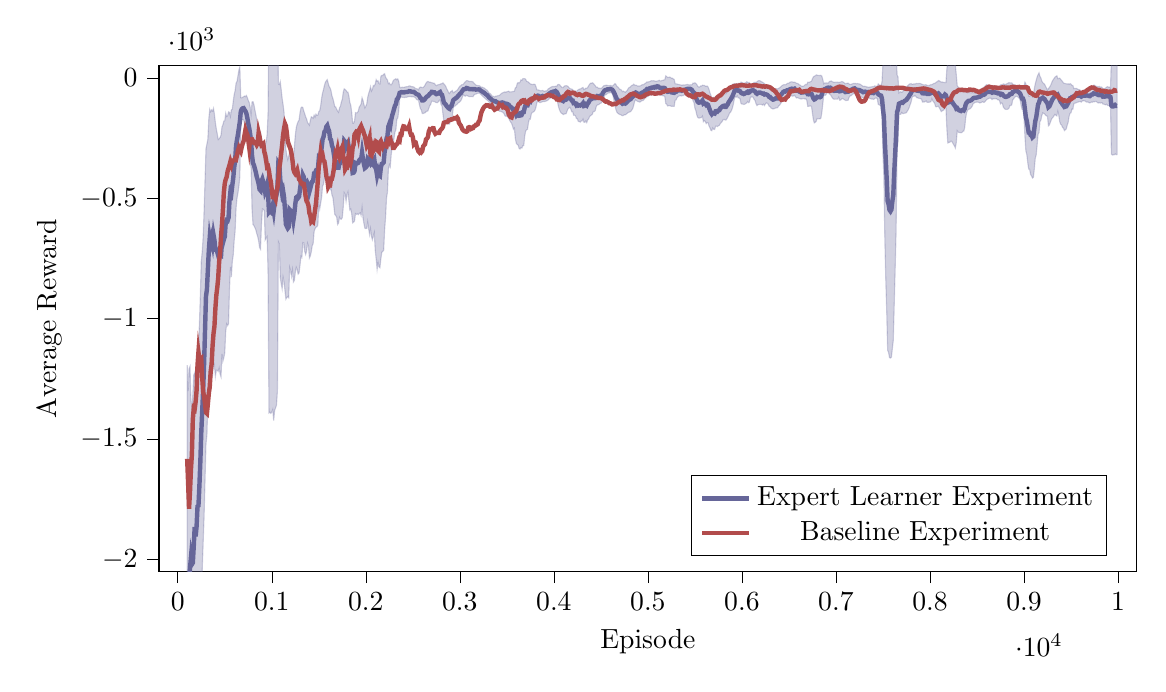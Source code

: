 % This file was created by tikzplotlib v0.9.1.
\begin{tikzpicture}

\definecolor{color0}{rgb}{1,0.498,0.055}
\definecolor{color1}{rgb}{0.122,0.467,0.706}

\begin{axis}[
compat=newest,
tick align=outside,
tick pos=left,
x grid style={white!69.02!black},
xmin=-200.00, xmax=10200.00,
xtick style={color=black},
y grid style={white!69.02!black},
ymin=-2050.00, ymax=50.00,
ytick style={color=black},
scaled y ticks=true,
scaled y ticks=base 10:-3,
width=14cm,
height=8cm,
xlabel=Episode,
ylabel=Average Reward,
%y label style={at={(-0.2,0.5)}}
legend pos=south east
]

\path [draw=blue!20!gray, fill=blue!20!gray, opacity=0.3]
(axis cs:100,-3172.672)
--(axis cs:100,-1193.615)
--(axis cs:110,-1301.569)
--(axis cs:120,-1208.528)
--(axis cs:130,-1198.589)
--(axis cs:140,-1341.563)
--(axis cs:150,-1368.128)
--(axis cs:160,-1316.736)
--(axis cs:170,-1234.662)
--(axis cs:180,-1224.092)
--(axis cs:190,-1273.255)
--(axis cs:200,-1272.794)
--(axis cs:210,-1156.1)
--(axis cs:220,-1120.605)
--(axis cs:230,-1023.964)
--(axis cs:240,-905.112)
--(axis cs:250,-762.133)
--(axis cs:260,-722.307)
--(axis cs:270,-660.413)
--(axis cs:280,-550.561)
--(axis cs:290,-424.175)
--(axis cs:300,-294.244)
--(axis cs:310,-274.555)
--(axis cs:320,-254.312)
--(axis cs:330,-170.706)
--(axis cs:340,-130.473)
--(axis cs:350,-140.859)
--(axis cs:360,-132.646)
--(axis cs:370,-137.693)
--(axis cs:380,-126.487)
--(axis cs:390,-151.055)
--(axis cs:400,-185.854)
--(axis cs:410,-211.555)
--(axis cs:420,-232.335)
--(axis cs:430,-256.032)
--(axis cs:440,-252.106)
--(axis cs:450,-247.36)
--(axis cs:460,-237.693)
--(axis cs:470,-203.673)
--(axis cs:480,-194.952)
--(axis cs:490,-179.067)
--(axis cs:500,-177.595)
--(axis cs:510,-146.542)
--(axis cs:520,-160.161)
--(axis cs:530,-157.361)
--(axis cs:540,-140.96)
--(axis cs:550,-142.763)
--(axis cs:560,-159.771)
--(axis cs:570,-132.527)
--(axis cs:580,-129.48)
--(axis cs:590,-96.501)
--(axis cs:600,-68.917)
--(axis cs:610,-52.202)
--(axis cs:620,-22.347)
--(axis cs:630,-14.254)
--(axis cs:640,8.316)
--(axis cs:650,32.868)
--(axis cs:660,45.914)
--(axis cs:670,-82.199)
--(axis cs:680,-82.857)
--(axis cs:690,-80.291)
--(axis cs:700,-78.028)
--(axis cs:710,-75.153)
--(axis cs:720,-77.739)
--(axis cs:730,-72.951)
--(axis cs:740,-82.138)
--(axis cs:750,-93.788)
--(axis cs:760,-102.08)
--(axis cs:770,-120.975)
--(axis cs:780,-151.669)
--(axis cs:790,-99.556)
--(axis cs:800,-98.685)
--(axis cs:810,-110.827)
--(axis cs:820,-131.947)
--(axis cs:830,-151.452)
--(axis cs:840,-173.876)
--(axis cs:850,-187.932)
--(axis cs:860,-202.45)
--(axis cs:870,-220.449)
--(axis cs:880,-222.746)
--(axis cs:890,-249.415)
--(axis cs:900,-295.422)
--(axis cs:910,-320.437)
--(axis cs:920,-342.399)
--(axis cs:930,-276.943)
--(axis cs:940,-265.889)
--(axis cs:950,-235.726)
--(axis cs:960,-150.879)
--(axis cs:970,276.404)
--(axis cs:980,282.271)
--(axis cs:990,279.895)
--(axis cs:1000,296.61)
--(axis cs:1010,319.135)
--(axis cs:1020,318.327)
--(axis cs:1030,343.741)
--(axis cs:1040,368.836)
--(axis cs:1050,388.405)
--(axis cs:1060,392.277)
--(axis cs:1070,-25.233)
--(axis cs:1080,-27.435)
--(axis cs:1090,-15.661)
--(axis cs:1100,-47.94)
--(axis cs:1110,-84.606)
--(axis cs:1120,-110.77)
--(axis cs:1130,-142.051)
--(axis cs:1140,-207.232)
--(axis cs:1150,-296.395)
--(axis cs:1160,-322.302)
--(axis cs:1170,-339.562)
--(axis cs:1180,-324.516)
--(axis cs:1190,-307.242)
--(axis cs:1200,-303.211)
--(axis cs:1210,-311.636)
--(axis cs:1220,-328.562)
--(axis cs:1230,-332.411)
--(axis cs:1240,-286.062)
--(axis cs:1250,-238.565)
--(axis cs:1260,-206.511)
--(axis cs:1270,-191.695)
--(axis cs:1280,-181.243)
--(axis cs:1290,-175.137)
--(axis cs:1300,-144.787)
--(axis cs:1310,-124.542)
--(axis cs:1320,-120.552)
--(axis cs:1330,-122.785)
--(axis cs:1340,-137.605)
--(axis cs:1350,-148.442)
--(axis cs:1360,-161.556)
--(axis cs:1370,-170.14)
--(axis cs:1380,-185.259)
--(axis cs:1390,-190.057)
--(axis cs:1400,-196.194)
--(axis cs:1410,-176.11)
--(axis cs:1420,-161.3)
--(axis cs:1430,-163.674)
--(axis cs:1440,-167.486)
--(axis cs:1450,-154.449)
--(axis cs:1460,-162.751)
--(axis cs:1470,-150.722)
--(axis cs:1480,-155.508)
--(axis cs:1490,-154.278)
--(axis cs:1500,-140.193)
--(axis cs:1510,-135.399)
--(axis cs:1520,-115.278)
--(axis cs:1530,-83.721)
--(axis cs:1540,-62.463)
--(axis cs:1550,-48.189)
--(axis cs:1560,-30.294)
--(axis cs:1570,-17.72)
--(axis cs:1580,-11.599)
--(axis cs:1590,-7.04)
--(axis cs:1600,-22.245)
--(axis cs:1610,-34.965)
--(axis cs:1620,-41.993)
--(axis cs:1630,-52.912)
--(axis cs:1640,-74.604)
--(axis cs:1650,-85.786)
--(axis cs:1660,-101.318)
--(axis cs:1670,-119.465)
--(axis cs:1680,-120.525)
--(axis cs:1690,-130.399)
--(axis cs:1700,-137.415)
--(axis cs:1710,-142.902)
--(axis cs:1720,-124.596)
--(axis cs:1730,-117.537)
--(axis cs:1740,-99.929)
--(axis cs:1750,-87.865)
--(axis cs:1760,-59.133)
--(axis cs:1770,-44.969)
--(axis cs:1780,-48.297)
--(axis cs:1790,-51.927)
--(axis cs:1800,-58.338)
--(axis cs:1810,-58.776)
--(axis cs:1820,-74.875)
--(axis cs:1830,-101.46)
--(axis cs:1840,-113.201)
--(axis cs:1850,-142.982)
--(axis cs:1860,-187.52)
--(axis cs:1870,-188.201)
--(axis cs:1880,-178.914)
--(axis cs:1890,-143.993)
--(axis cs:1900,-145.292)
--(axis cs:1910,-144.342)
--(axis cs:1920,-137.548)
--(axis cs:1930,-120.843)
--(axis cs:1940,-115.253)
--(axis cs:1950,-107.739)
--(axis cs:1960,-82.377)
--(axis cs:1970,-93.426)
--(axis cs:1980,-110.485)
--(axis cs:1990,-124.698)
--(axis cs:2000,-117.153)
--(axis cs:2010,-107.732)
--(axis cs:2020,-81.094)
--(axis cs:2030,-64.575)
--(axis cs:2040,-52.445)
--(axis cs:2050,-36.776)
--(axis cs:2060,-54.863)
--(axis cs:2070,-47.67)
--(axis cs:2080,-31.154)
--(axis cs:2090,-32.929)
--(axis cs:2100,-25.512)
--(axis cs:2110,-6.839)
--(axis cs:2120,-14.226)
--(axis cs:2130,-11.387)
--(axis cs:2140,-23.238)
--(axis cs:2150,-25.104)
--(axis cs:2160,6.442)
--(axis cs:2170,10.375)
--(axis cs:2180,9.982)
--(axis cs:2190,15.486)
--(axis cs:2200,17.702)
--(axis cs:2210,3.575)
--(axis cs:2220,-3.19)
--(axis cs:2230,-7.966)
--(axis cs:2240,-23.96)
--(axis cs:2250,-21.069)
--(axis cs:2260,-27.335)
--(axis cs:2270,-28.677)
--(axis cs:2280,-23.123)
--(axis cs:2290,-12.589)
--(axis cs:2300,-7.998)
--(axis cs:2310,-5.751)
--(axis cs:2320,-3.259)
--(axis cs:2330,-7.792)
--(axis cs:2340,-4.107)
--(axis cs:2350,-13.17)
--(axis cs:2360,-37.75)
--(axis cs:2370,-41.002)
--(axis cs:2380,-39.071)
--(axis cs:2390,-38.715)
--(axis cs:2400,-39.431)
--(axis cs:2410,-38.557)
--(axis cs:2420,-37.429)
--(axis cs:2430,-36.655)
--(axis cs:2440,-36.281)
--(axis cs:2450,-36.367)
--(axis cs:2460,-33.012)
--(axis cs:2470,-33.252)
--(axis cs:2480,-34.94)
--(axis cs:2490,-36.5)
--(axis cs:2500,-36.504)
--(axis cs:2510,-37.583)
--(axis cs:2520,-40.627)
--(axis cs:2530,-45.34)
--(axis cs:2540,-44.856)
--(axis cs:2550,-45.78)
--(axis cs:2560,-49.637)
--(axis cs:2570,-40.223)
--(axis cs:2580,-37.812)
--(axis cs:2590,-38.355)
--(axis cs:2600,-40.098)
--(axis cs:2610,-39.845)
--(axis cs:2620,-35.962)
--(axis cs:2630,-29.902)
--(axis cs:2640,-21.939)
--(axis cs:2650,-16.642)
--(axis cs:2660,-14.382)
--(axis cs:2670,-16.395)
--(axis cs:2680,-17.831)
--(axis cs:2690,-17.975)
--(axis cs:2700,-19.757)
--(axis cs:2710,-20.435)
--(axis cs:2720,-21.886)
--(axis cs:2730,-22.309)
--(axis cs:2740,-28.447)
--(axis cs:2750,-32.07)
--(axis cs:2760,-29.28)
--(axis cs:2770,-28.234)
--(axis cs:2780,-27.337)
--(axis cs:2790,-26.44)
--(axis cs:2800,-23.93)
--(axis cs:2810,-24.011)
--(axis cs:2820,-20.533)
--(axis cs:2830,-24.733)
--(axis cs:2840,-28.877)
--(axis cs:2850,-34.643)
--(axis cs:2860,-45.115)
--(axis cs:2870,-51.369)
--(axis cs:2880,-60.647)
--(axis cs:2890,-64.745)
--(axis cs:2900,-57.18)
--(axis cs:2910,-55.258)
--(axis cs:2920,-52.361)
--(axis cs:2930,-61.899)
--(axis cs:2940,-59.994)
--(axis cs:2950,-56.232)
--(axis cs:2960,-54.075)
--(axis cs:2970,-51.506)
--(axis cs:2980,-46.365)
--(axis cs:2990,-40.058)
--(axis cs:3000,-33.985)
--(axis cs:3010,-32.02)
--(axis cs:3020,-27.816)
--(axis cs:3030,-27.752)
--(axis cs:3040,-24.686)
--(axis cs:3050,-18.733)
--(axis cs:3060,-15.945)
--(axis cs:3070,-11.392)
--(axis cs:3080,-11.267)
--(axis cs:3090,-12.634)
--(axis cs:3100,-14.777)
--(axis cs:3110,-14.389)
--(axis cs:3120,-14.643)
--(axis cs:3130,-14.868)
--(axis cs:3140,-16.724)
--(axis cs:3150,-21.401)
--(axis cs:3160,-24.901)
--(axis cs:3170,-29.482)
--(axis cs:3180,-30.799)
--(axis cs:3190,-31.919)
--(axis cs:3200,-32.254)
--(axis cs:3210,-32.676)
--(axis cs:3220,-36.554)
--(axis cs:3230,-38.494)
--(axis cs:3240,-38.269)
--(axis cs:3250,-40.861)
--(axis cs:3260,-41.948)
--(axis cs:3270,-45.924)
--(axis cs:3280,-48.79)
--(axis cs:3290,-50.799)
--(axis cs:3300,-56.13)
--(axis cs:3310,-62.012)
--(axis cs:3320,-64.263)
--(axis cs:3330,-67.6)
--(axis cs:3340,-73.957)
--(axis cs:3350,-75.507)
--(axis cs:3360,-76.801)
--(axis cs:3370,-78.75)
--(axis cs:3380,-75.387)
--(axis cs:3390,-75.794)
--(axis cs:3400,-74.241)
--(axis cs:3410,-73.591)
--(axis cs:3420,-72.685)
--(axis cs:3430,-69.587)
--(axis cs:3440,-65.389)
--(axis cs:3450,-62.599)
--(axis cs:3460,-60.906)
--(axis cs:3470,-58.905)
--(axis cs:3480,-57.938)
--(axis cs:3490,-59.524)
--(axis cs:3500,-57.584)
--(axis cs:3510,-55.886)
--(axis cs:3520,-54.868)
--(axis cs:3530,-58.215)
--(axis cs:3540,-58.148)
--(axis cs:3550,-58.0)
--(axis cs:3560,-56.476)
--(axis cs:3570,-56.274)
--(axis cs:3580,-55.237)
--(axis cs:3590,-40.974)
--(axis cs:3600,-38.702)
--(axis cs:3610,-23.098)
--(axis cs:3620,-19.428)
--(axis cs:3630,-20.846)
--(axis cs:3640,-17.107)
--(axis cs:3650,-7.752)
--(axis cs:3660,-10.352)
--(axis cs:3670,-3.189)
--(axis cs:3680,-2.565)
--(axis cs:3690,-2.948)
--(axis cs:3700,-5.47)
--(axis cs:3710,-14.423)
--(axis cs:3720,-15.134)
--(axis cs:3730,-17.672)
--(axis cs:3740,-21.806)
--(axis cs:3750,-25.24)
--(axis cs:3760,-25.58)
--(axis cs:3770,-27.791)
--(axis cs:3780,-26.797)
--(axis cs:3790,-25.718)
--(axis cs:3800,-27.311)
--(axis cs:3810,-36.438)
--(axis cs:3820,-49.428)
--(axis cs:3830,-49.762)
--(axis cs:3840,-50.4)
--(axis cs:3850,-52.447)
--(axis cs:3860,-53.597)
--(axis cs:3870,-53.026)
--(axis cs:3880,-51.654)
--(axis cs:3890,-54.291)
--(axis cs:3900,-55.633)
--(axis cs:3910,-53.806)
--(axis cs:3920,-54.691)
--(axis cs:3930,-50.571)
--(axis cs:3940,-45.657)
--(axis cs:3950,-43.082)
--(axis cs:3960,-40.622)
--(axis cs:3970,-37.97)
--(axis cs:3980,-36.462)
--(axis cs:3990,-35.311)
--(axis cs:4000,-35.8)
--(axis cs:4010,-35.213)
--(axis cs:4020,-34.084)
--(axis cs:4030,-35.607)
--(axis cs:4040,-28.325)
--(axis cs:4050,-26.966)
--(axis cs:4060,-27.808)
--(axis cs:4070,-32.533)
--(axis cs:4080,-36.479)
--(axis cs:4090,-40.087)
--(axis cs:4100,-39.954)
--(axis cs:4110,-33.825)
--(axis cs:4120,-32.795)
--(axis cs:4130,-32.085)
--(axis cs:4140,-32.803)
--(axis cs:4150,-34.957)
--(axis cs:4160,-40.068)
--(axis cs:4170,-43.996)
--(axis cs:4180,-45.332)
--(axis cs:4190,-46.46)
--(axis cs:4200,-48.104)
--(axis cs:4210,-54.937)
--(axis cs:4220,-54.216)
--(axis cs:4230,-53.836)
--(axis cs:4240,-58.184)
--(axis cs:4250,-51.723)
--(axis cs:4260,-49.057)
--(axis cs:4270,-46.618)
--(axis cs:4280,-45.648)
--(axis cs:4290,-44.494)
--(axis cs:4300,-41.31)
--(axis cs:4310,-39.608)
--(axis cs:4320,-48.748)
--(axis cs:4330,-46.512)
--(axis cs:4340,-42.251)
--(axis cs:4350,-42.596)
--(axis cs:4360,-39.465)
--(axis cs:4370,-32.097)
--(axis cs:4380,-26.098)
--(axis cs:4390,-21.841)
--(axis cs:4400,-21.848)
--(axis cs:4410,-19.794)
--(axis cs:4420,-23.27)
--(axis cs:4430,-27.475)
--(axis cs:4440,-31.769)
--(axis cs:4450,-38.409)
--(axis cs:4460,-37.963)
--(axis cs:4470,-41.594)
--(axis cs:4480,-43.145)
--(axis cs:4490,-42.801)
--(axis cs:4500,-43.635)
--(axis cs:4510,-41.794)
--(axis cs:4520,-37.157)
--(axis cs:4530,-32.583)
--(axis cs:4540,-31.294)
--(axis cs:4550,-30.587)
--(axis cs:4560,-29.935)
--(axis cs:4570,-31.068)
--(axis cs:4580,-31.93)
--(axis cs:4590,-31.94)
--(axis cs:4600,-31.31)
--(axis cs:4610,-31.711)
--(axis cs:4620,-34.371)
--(axis cs:4630,-31.077)
--(axis cs:4640,-27.535)
--(axis cs:4650,-23.236)
--(axis cs:4660,-26.72)
--(axis cs:4670,-34.484)
--(axis cs:4680,-37.58)
--(axis cs:4690,-41.529)
--(axis cs:4700,-47.047)
--(axis cs:4710,-47.609)
--(axis cs:4720,-51.458)
--(axis cs:4730,-57.334)
--(axis cs:4740,-54.869)
--(axis cs:4750,-57.367)
--(axis cs:4760,-59.338)
--(axis cs:4770,-55.285)
--(axis cs:4780,-51.659)
--(axis cs:4790,-44.878)
--(axis cs:4800,-40.024)
--(axis cs:4810,-38.578)
--(axis cs:4820,-34.413)
--(axis cs:4830,-30.724)
--(axis cs:4840,-30.21)
--(axis cs:4850,-25.982)
--(axis cs:4860,-29.609)
--(axis cs:4870,-29.877)
--(axis cs:4880,-30.786)
--(axis cs:4890,-34.007)
--(axis cs:4900,-33.511)
--(axis cs:4910,-33.546)
--(axis cs:4920,-33.02)
--(axis cs:4930,-30.33)
--(axis cs:4940,-27.615)
--(axis cs:4950,-28.49)
--(axis cs:4960,-25.733)
--(axis cs:4970,-22.861)
--(axis cs:4980,-20.958)
--(axis cs:4990,-16.358)
--(axis cs:5000,-17.434)
--(axis cs:5010,-15.755)
--(axis cs:5020,-15.283)
--(axis cs:5030,-12.501)
--(axis cs:5040,-11.372)
--(axis cs:5050,-12.121)
--(axis cs:5060,-11.449)
--(axis cs:5070,-12.489)
--(axis cs:5080,-13.117)
--(axis cs:5090,-14.383)
--(axis cs:5100,-12.417)
--(axis cs:5110,-12.311)
--(axis cs:5120,-9.575)
--(axis cs:5130,-12.339)
--(axis cs:5140,-12.556)
--(axis cs:5150,-10.115)
--(axis cs:5160,-9.828)
--(axis cs:5170,-8.039)
--(axis cs:5180,-7.425)
--(axis cs:5190,8.653)
--(axis cs:5200,5.744)
--(axis cs:5210,1.928)
--(axis cs:5220,2.35)
--(axis cs:5230,3.771)
--(axis cs:5240,2.463)
--(axis cs:5250,-1.213)
--(axis cs:5260,-0.683)
--(axis cs:5270,-4.352)
--(axis cs:5280,-6.298)
--(axis cs:5290,-24.145)
--(axis cs:5300,-24.415)
--(axis cs:5310,-25.477)
--(axis cs:5320,-26.779)
--(axis cs:5330,-26.955)
--(axis cs:5340,-28.669)
--(axis cs:5350,-28.54)
--(axis cs:5360,-31.293)
--(axis cs:5370,-29.35)
--(axis cs:5380,-29.283)
--(axis cs:5390,-29.472)
--(axis cs:5400,-28.814)
--(axis cs:5410,-27.601)
--(axis cs:5420,-27.173)
--(axis cs:5430,-28.049)
--(axis cs:5440,-29.41)
--(axis cs:5450,-28.379)
--(axis cs:5460,-28.871)
--(axis cs:5470,-27.969)
--(axis cs:5480,-21.278)
--(axis cs:5490,-21.56)
--(axis cs:5500,-20.387)
--(axis cs:5510,-22.966)
--(axis cs:5520,-26.808)
--(axis cs:5530,-34.602)
--(axis cs:5540,-37.815)
--(axis cs:5550,-37.959)
--(axis cs:5560,-33.485)
--(axis cs:5570,-33.846)
--(axis cs:5580,-29.998)
--(axis cs:5590,-30.75)
--(axis cs:5600,-30.719)
--(axis cs:5610,-33.984)
--(axis cs:5620,-34.951)
--(axis cs:5630,-33.401)
--(axis cs:5640,-37.268)
--(axis cs:5650,-47.338)
--(axis cs:5660,-61.135)
--(axis cs:5670,-71.906)
--(axis cs:5680,-81.963)
--(axis cs:5690,-84.97)
--(axis cs:5700,-80.531)
--(axis cs:5710,-81.741)
--(axis cs:5720,-76.394)
--(axis cs:5730,-75.589)
--(axis cs:5740,-77.447)
--(axis cs:5750,-72.365)
--(axis cs:5760,-70.905)
--(axis cs:5770,-62.43)
--(axis cs:5780,-59.784)
--(axis cs:5790,-56.952)
--(axis cs:5800,-59.221)
--(axis cs:5810,-59.141)
--(axis cs:5820,-65.692)
--(axis cs:5830,-65.593)
--(axis cs:5840,-58.818)
--(axis cs:5850,-55.895)
--(axis cs:5860,-46.22)
--(axis cs:5870,-44.133)
--(axis cs:5880,-36.328)
--(axis cs:5890,-30.138)
--(axis cs:5900,-26.534)
--(axis cs:5910,-25.06)
--(axis cs:5920,-23.732)
--(axis cs:5930,-25.808)
--(axis cs:5940,-23.847)
--(axis cs:5950,-25.729)
--(axis cs:5960,-22.511)
--(axis cs:5970,-22.022)
--(axis cs:5980,-23.498)
--(axis cs:5990,-17.158)
--(axis cs:6000,-19.473)
--(axis cs:6010,-19.696)
--(axis cs:6020,-23.227)
--(axis cs:6030,-20.952)
--(axis cs:6040,-19.404)
--(axis cs:6050,-15.604)
--(axis cs:6060,-17.184)
--(axis cs:6070,-20.036)
--(axis cs:6080,-18.983)
--(axis cs:6090,-27.362)
--(axis cs:6100,-26.569)
--(axis cs:6110,-23.954)
--(axis cs:6120,-22.094)
--(axis cs:6130,-18.204)
--(axis cs:6140,-18.8)
--(axis cs:6150,-17.945)
--(axis cs:6160,-16.365)
--(axis cs:6170,-12.447)
--(axis cs:6180,-11.16)
--(axis cs:6190,-11.594)
--(axis cs:6200,-13.396)
--(axis cs:6210,-16.321)
--(axis cs:6220,-17.713)
--(axis cs:6230,-20.66)
--(axis cs:6240,-23.043)
--(axis cs:6250,-27.703)
--(axis cs:6260,-33.569)
--(axis cs:6270,-35.627)
--(axis cs:6280,-37.561)
--(axis cs:6290,-39.682)
--(axis cs:6300,-38.824)
--(axis cs:6310,-43.111)
--(axis cs:6320,-47.064)
--(axis cs:6330,-51.293)
--(axis cs:6340,-50.594)
--(axis cs:6350,-47.595)
--(axis cs:6360,-44.135)
--(axis cs:6370,-44.897)
--(axis cs:6380,-45.901)
--(axis cs:6390,-43.126)
--(axis cs:6400,-41.32)
--(axis cs:6410,-37.821)
--(axis cs:6420,-34.349)
--(axis cs:6430,-31.027)
--(axis cs:6440,-28.631)
--(axis cs:6450,-27.745)
--(axis cs:6460,-28.452)
--(axis cs:6470,-26.949)
--(axis cs:6480,-23.696)
--(axis cs:6490,-21.749)
--(axis cs:6500,-21.424)
--(axis cs:6510,-17.8)
--(axis cs:6520,-16.67)
--(axis cs:6530,-15.943)
--(axis cs:6540,-16.925)
--(axis cs:6550,-17.8)
--(axis cs:6560,-17.227)
--(axis cs:6570,-19.259)
--(axis cs:6580,-22.37)
--(axis cs:6590,-22.734)
--(axis cs:6600,-24.555)
--(axis cs:6610,-28.368)
--(axis cs:6620,-30.089)
--(axis cs:6630,-33.5)
--(axis cs:6640,-34.574)
--(axis cs:6650,-34.481)
--(axis cs:6660,-33.34)
--(axis cs:6670,-29.265)
--(axis cs:6680,-26.303)
--(axis cs:6690,-28.293)
--(axis cs:6700,-17.727)
--(axis cs:6710,-18.292)
--(axis cs:6720,-17.441)
--(axis cs:6730,-15.395)
--(axis cs:6740,-13.517)
--(axis cs:6750,-3.476)
--(axis cs:6760,4.484)
--(axis cs:6770,7.678)
--(axis cs:6780,8.623)
--(axis cs:6790,12.794)
--(axis cs:6800,11.627)
--(axis cs:6810,10.772)
--(axis cs:6820,10.668)
--(axis cs:6830,9.707)
--(axis cs:6840,11.252)
--(axis cs:6850,7.718)
--(axis cs:6860,-5.82)
--(axis cs:6870,-24.423)
--(axis cs:6880,-21.191)
--(axis cs:6890,-21.082)
--(axis cs:6900,-20.901)
--(axis cs:6910,-21.174)
--(axis cs:6920,-21.02)
--(axis cs:6930,-14.905)
--(axis cs:6940,-13.842)
--(axis cs:6950,-12.546)
--(axis cs:6960,-15.268)
--(axis cs:6970,-17.036)
--(axis cs:6980,-18.695)
--(axis cs:6990,-17.556)
--(axis cs:7000,-17.126)
--(axis cs:7010,-17.623)
--(axis cs:7020,-17.153)
--(axis cs:7030,-19.326)
--(axis cs:7040,-17.763)
--(axis cs:7050,-17.195)
--(axis cs:7060,-15.043)
--(axis cs:7070,-15.341)
--(axis cs:7080,-18.077)
--(axis cs:7090,-20.825)
--(axis cs:7100,-23.818)
--(axis cs:7110,-23.014)
--(axis cs:7120,-21.957)
--(axis cs:7130,-21.758)
--(axis cs:7140,-24.957)
--(axis cs:7150,-27.162)
--(axis cs:7160,-26.498)
--(axis cs:7170,-25.073)
--(axis cs:7180,-23.836)
--(axis cs:7190,-22.511)
--(axis cs:7200,-23.241)
--(axis cs:7210,-22.955)
--(axis cs:7220,-24.599)
--(axis cs:7230,-22.985)
--(axis cs:7240,-24.564)
--(axis cs:7250,-24.444)
--(axis cs:7260,-26.854)
--(axis cs:7270,-29.633)
--(axis cs:7280,-32.469)
--(axis cs:7290,-35.365)
--(axis cs:7300,-34.348)
--(axis cs:7310,-35.774)
--(axis cs:7320,-35.217)
--(axis cs:7330,-38.415)
--(axis cs:7340,-37.545)
--(axis cs:7350,-39.868)
--(axis cs:7360,-37.573)
--(axis cs:7370,-37.744)
--(axis cs:7380,-37.049)
--(axis cs:7390,-35.723)
--(axis cs:7400,-36.606)
--(axis cs:7410,-33.069)
--(axis cs:7420,-33.71)
--(axis cs:7430,-34.137)
--(axis cs:7440,-35.069)
--(axis cs:7450,-24.824)
--(axis cs:7460,-28.869)
--(axis cs:7470,-30.275)
--(axis cs:7480,-30.849)
--(axis cs:7490,-16.768)
--(axis cs:7500,59.474)
--(axis cs:7510,86.994)
--(axis cs:7520,146.8)
--(axis cs:7530,158.954)
--(axis cs:7540,125.943)
--(axis cs:7550,107.899)
--(axis cs:7560,91.682)
--(axis cs:7570,65.073)
--(axis cs:7580,55.781)
--(axis cs:7590,65.726)
--(axis cs:7600,99.362)
--(axis cs:7610,118.954)
--(axis cs:7620,158.535)
--(axis cs:7630,160.779)
--(axis cs:7640,162.124)
--(axis cs:7650,12.936)
--(axis cs:7660,4.783)
--(axis cs:7670,-62.583)
--(axis cs:7680,-59.037)
--(axis cs:7690,-56.965)
--(axis cs:7700,-59.644)
--(axis cs:7710,-57.472)
--(axis cs:7720,-49.88)
--(axis cs:7730,-45.091)
--(axis cs:7740,-40.941)
--(axis cs:7750,-38.332)
--(axis cs:7760,-32.646)
--(axis cs:7770,-29.665)
--(axis cs:7780,-25.322)
--(axis cs:7790,-24.875)
--(axis cs:7800,-23.394)
--(axis cs:7810,-26.26)
--(axis cs:7820,-26.058)
--(axis cs:7830,-24.376)
--(axis cs:7840,-25.619)
--(axis cs:7850,-23.608)
--(axis cs:7860,-22.765)
--(axis cs:7870,-23.695)
--(axis cs:7880,-22.98)
--(axis cs:7890,-22.465)
--(axis cs:7900,-23.534)
--(axis cs:7910,-25.306)
--(axis cs:7920,-27.05)
--(axis cs:7930,-28.489)
--(axis cs:7940,-29.196)
--(axis cs:7950,-28.364)
--(axis cs:7960,-28.437)
--(axis cs:7970,-31.276)
--(axis cs:7980,-31.489)
--(axis cs:7990,-31.75)
--(axis cs:8000,-29.7)
--(axis cs:8010,-27.444)
--(axis cs:8020,-28.475)
--(axis cs:8030,-25.652)
--(axis cs:8040,-22.989)
--(axis cs:8050,-22.8)
--(axis cs:8060,-19.789)
--(axis cs:8070,-16.702)
--(axis cs:8080,-15.218)
--(axis cs:8090,-10.828)
--(axis cs:8100,-12.112)
--(axis cs:8110,-14.792)
--(axis cs:8120,-17.42)
--(axis cs:8130,-16.541)
--(axis cs:8140,-17.997)
--(axis cs:8150,-18.546)
--(axis cs:8160,-19.37)
--(axis cs:8170,-19.478)
--(axis cs:8180,38.853)
--(axis cs:8190,65.652)
--(axis cs:8200,66.658)
--(axis cs:8210,67.187)
--(axis cs:8220,70.699)
--(axis cs:8230,69.867)
--(axis cs:8240,63.884)
--(axis cs:8250,59.58)
--(axis cs:8260,54.412)
--(axis cs:8270,53.092)
--(axis cs:8280,14.103)
--(axis cs:8290,-31.921)
--(axis cs:8300,-38.222)
--(axis cs:8310,-42.498)
--(axis cs:8320,-44.926)
--(axis cs:8330,-47.046)
--(axis cs:8340,-42.411)
--(axis cs:8350,-43.376)
--(axis cs:8360,-48.173)
--(axis cs:8370,-50.078)
--(axis cs:8380,-54.794)
--(axis cs:8390,-59.941)
--(axis cs:8400,-61.795)
--(axis cs:8410,-60.245)
--(axis cs:8420,-60.855)
--(axis cs:8430,-60.948)
--(axis cs:8440,-61.924)
--(axis cs:8450,-60.817)
--(axis cs:8460,-61.622)
--(axis cs:8470,-61.149)
--(axis cs:8480,-62.971)
--(axis cs:8490,-63.924)
--(axis cs:8500,-62.399)
--(axis cs:8510,-60.165)
--(axis cs:8520,-55.588)
--(axis cs:8530,-52.505)
--(axis cs:8540,-49.107)
--(axis cs:8550,-44.087)
--(axis cs:8560,-41.706)
--(axis cs:8570,-39.725)
--(axis cs:8580,-36.811)
--(axis cs:8590,-32.395)
--(axis cs:8600,-28.159)
--(axis cs:8610,-29.221)
--(axis cs:8620,-29.74)
--(axis cs:8630,-31.249)
--(axis cs:8640,-32.289)
--(axis cs:8650,-33.166)
--(axis cs:8660,-32.292)
--(axis cs:8670,-31.443)
--(axis cs:8680,-32.063)
--(axis cs:8690,-33.016)
--(axis cs:8700,-35.745)
--(axis cs:8710,-35.727)
--(axis cs:8720,-36.992)
--(axis cs:8730,-36.625)
--(axis cs:8740,-34.566)
--(axis cs:8750,-29.189)
--(axis cs:8760,-28.072)
--(axis cs:8770,-29.14)
--(axis cs:8780,-24.616)
--(axis cs:8790,-26.07)
--(axis cs:8800,-26.724)
--(axis cs:8810,-26.183)
--(axis cs:8820,-23.641)
--(axis cs:8830,-21.838)
--(axis cs:8840,-19.357)
--(axis cs:8850,-20.466)
--(axis cs:8860,-20.675)
--(axis cs:8870,-20.287)
--(axis cs:8880,-25.579)
--(axis cs:8890,-27.616)
--(axis cs:8900,-28.5)
--(axis cs:8910,-29.995)
--(axis cs:8920,-32.261)
--(axis cs:8930,-33.198)
--(axis cs:8940,-35.129)
--(axis cs:8950,-37.471)
--(axis cs:8960,-38.533)
--(axis cs:8970,-36.42)
--(axis cs:8980,-40.3)
--(axis cs:8990,-40.267)
--(axis cs:9000,-34.722)
--(axis cs:9010,-17.572)
--(axis cs:9020,-24.367)
--(axis cs:9030,-38.102)
--(axis cs:9040,-55.448)
--(axis cs:9050,-75.372)
--(axis cs:9060,-75.846)
--(axis cs:9070,-72.395)
--(axis cs:9080,-68.087)
--(axis cs:9090,-78.269)
--(axis cs:9100,-73.539)
--(axis cs:9110,-43.803)
--(axis cs:9120,-24.446)
--(axis cs:9130,-9.82)
--(axis cs:9140,4.646)
--(axis cs:9150,13.685)
--(axis cs:9160,21.311)
--(axis cs:9170,6.576)
--(axis cs:9180,-0.134)
--(axis cs:9190,-13.841)
--(axis cs:9200,-19.458)
--(axis cs:9210,-23.195)
--(axis cs:9220,-26.652)
--(axis cs:9230,-35.521)
--(axis cs:9240,-42.654)
--(axis cs:9250,-51.908)
--(axis cs:9260,-43.647)
--(axis cs:9270,-40.401)
--(axis cs:9280,-33.065)
--(axis cs:9290,-25.184)
--(axis cs:9300,-14.597)
--(axis cs:9310,-7.838)
--(axis cs:9320,-1.956)
--(axis cs:9330,3.768)
--(axis cs:9340,6.203)
--(axis cs:9350,8.883)
--(axis cs:9360,-3.289)
--(axis cs:9370,-2.133)
--(axis cs:9380,-0.716)
--(axis cs:9390,-5.621)
--(axis cs:9400,-10.667)
--(axis cs:9410,-15.064)
--(axis cs:9420,-20.599)
--(axis cs:9430,-22.491)
--(axis cs:9440,-23.3)
--(axis cs:9450,-24.222)
--(axis cs:9460,-25.285)
--(axis cs:9470,-24.154)
--(axis cs:9480,-26.969)
--(axis cs:9490,-23.644)
--(axis cs:9500,-25.706)
--(axis cs:9510,-30.731)
--(axis cs:9520,-31.127)
--(axis cs:9530,-44.368)
--(axis cs:9540,-43.24)
--(axis cs:9550,-43.588)
--(axis cs:9560,-43.385)
--(axis cs:9570,-47.139)
--(axis cs:9580,-47.596)
--(axis cs:9590,-48.733)
--(axis cs:9600,-51.436)
--(axis cs:9610,-54.429)
--(axis cs:9620,-54.074)
--(axis cs:9630,-51.353)
--(axis cs:9640,-51.003)
--(axis cs:9650,-50.727)
--(axis cs:9660,-46.92)
--(axis cs:9670,-44.791)
--(axis cs:9680,-46.85)
--(axis cs:9690,-47.595)
--(axis cs:9700,-47.428)
--(axis cs:9710,-41.383)
--(axis cs:9720,-38.062)
--(axis cs:9730,-36.155)
--(axis cs:9740,-30.247)
--(axis cs:9750,-30.127)
--(axis cs:9760,-33.231)
--(axis cs:9770,-35.155)
--(axis cs:9780,-35.615)
--(axis cs:9790,-37.076)
--(axis cs:9800,-34.959)
--(axis cs:9810,-38.368)
--(axis cs:9820,-37.288)
--(axis cs:9830,-38.988)
--(axis cs:9840,-46.643)
--(axis cs:9850,-45.256)
--(axis cs:9860,-44.34)
--(axis cs:9870,-41.287)
--(axis cs:9880,-37.938)
--(axis cs:9890,-36.103)
--(axis cs:9900,-39.047)
--(axis cs:9910,-38.339)
--(axis cs:9920,-43.135)
--(axis cs:9930,86.641)
--(axis cs:9940,83.583)
--(axis cs:9950,83.605)
--(axis cs:9960,84.861)
--(axis cs:9970,89.872)
--(axis cs:9980,86.955)
--(axis cs:9990,87.178)
--(axis cs:9990,-318.421)
--(axis cs:9990,-318.421)
--(axis cs:9980,-319.162)
--(axis cs:9970,-315.565)
--(axis cs:9960,-319.105)
--(axis cs:9950,-319.908)
--(axis cs:9940,-320.233)
--(axis cs:9930,-316.915)
--(axis cs:9920,-115.137)
--(axis cs:9910,-114.06)
--(axis cs:9900,-114.983)
--(axis cs:9890,-114.472)
--(axis cs:9880,-109.268)
--(axis cs:9870,-111.856)
--(axis cs:9860,-110.883)
--(axis cs:9850,-108.606)
--(axis cs:9840,-108.612)
--(axis cs:9830,-103.001)
--(axis cs:9820,-103.71)
--(axis cs:9810,-104.438)
--(axis cs:9800,-102.485)
--(axis cs:9790,-104.25)
--(axis cs:9780,-101.767)
--(axis cs:9770,-98.048)
--(axis cs:9760,-97.247)
--(axis cs:9750,-99.23)
--(axis cs:9740,-97.968)
--(axis cs:9730,-100.91)
--(axis cs:9720,-100.052)
--(axis cs:9710,-102.013)
--(axis cs:9700,-103.805)
--(axis cs:9690,-102.782)
--(axis cs:9680,-99.811)
--(axis cs:9670,-100.507)
--(axis cs:9660,-99.658)
--(axis cs:9650,-95.744)
--(axis cs:9640,-95.403)
--(axis cs:9630,-94.572)
--(axis cs:9620,-95.47)
--(axis cs:9610,-100.511)
--(axis cs:9600,-98.103)
--(axis cs:9590,-98.166)
--(axis cs:9580,-99.736)
--(axis cs:9570,-100.77)
--(axis cs:9560,-102.048)
--(axis cs:9550,-104.503)
--(axis cs:9540,-104.605)
--(axis cs:9530,-107.588)
--(axis cs:9520,-130.177)
--(axis cs:9510,-129.181)
--(axis cs:9500,-145.094)
--(axis cs:9490,-146.738)
--(axis cs:9480,-159.286)
--(axis cs:9470,-184.509)
--(axis cs:9460,-196.302)
--(axis cs:9450,-211.871)
--(axis cs:9440,-215.103)
--(axis cs:9430,-218.738)
--(axis cs:9420,-208.708)
--(axis cs:9410,-205.743)
--(axis cs:9400,-195.33)
--(axis cs:9390,-192.588)
--(axis cs:9380,-181.742)
--(axis cs:9370,-155.233)
--(axis cs:9360,-138.327)
--(axis cs:9350,-157.965)
--(axis cs:9340,-155.258)
--(axis cs:9330,-151.152)
--(axis cs:9320,-157.059)
--(axis cs:9310,-163.062)
--(axis cs:9300,-166.896)
--(axis cs:9290,-174.622)
--(axis cs:9280,-185.242)
--(axis cs:9270,-195.552)
--(axis cs:9260,-199.008)
--(axis cs:9250,-159.294)
--(axis cs:9240,-157.646)
--(axis cs:9230,-155.158)
--(axis cs:9220,-149.394)
--(axis cs:9210,-147.572)
--(axis cs:9200,-144.868)
--(axis cs:9190,-155.544)
--(axis cs:9180,-175.029)
--(axis cs:9170,-182.038)
--(axis cs:9160,-227.424)
--(axis cs:9150,-233.019)
--(axis cs:9140,-278.93)
--(axis cs:9130,-319.401)
--(axis cs:9120,-333.857)
--(axis cs:9110,-378.007)
--(axis cs:9100,-413.155)
--(axis cs:9090,-416.018)
--(axis cs:9080,-406.11)
--(axis cs:9070,-401.317)
--(axis cs:9060,-379.387)
--(axis cs:9050,-378.807)
--(axis cs:9040,-351.534)
--(axis cs:9030,-318.335)
--(axis cs:9020,-303.45)
--(axis cs:9010,-242.168)
--(axis cs:9000,-163.33)
--(axis cs:8990,-132.04)
--(axis cs:8980,-131.082)
--(axis cs:8970,-115.158)
--(axis cs:8960,-92.698)
--(axis cs:8950,-84.284)
--(axis cs:8940,-81.484)
--(axis cs:8930,-76.912)
--(axis cs:8920,-76.73)
--(axis cs:8910,-78.059)
--(axis cs:8900,-80.496)
--(axis cs:8890,-87.583)
--(axis cs:8880,-90.531)
--(axis cs:8870,-112.009)
--(axis cs:8860,-114.496)
--(axis cs:8850,-114.564)
--(axis cs:8840,-125.988)
--(axis cs:8830,-129.728)
--(axis cs:8820,-130.336)
--(axis cs:8810,-131.086)
--(axis cs:8800,-129.756)
--(axis cs:8790,-126.177)
--(axis cs:8780,-120.797)
--(axis cs:8770,-105.627)
--(axis cs:8760,-104.198)
--(axis cs:8750,-108.157)
--(axis cs:8740,-94.595)
--(axis cs:8730,-90.532)
--(axis cs:8720,-90.646)
--(axis cs:8710,-86.564)
--(axis cs:8700,-86.798)
--(axis cs:8690,-86.835)
--(axis cs:8680,-87.29)
--(axis cs:8670,-86.459)
--(axis cs:8660,-90.021)
--(axis cs:8650,-84.431)
--(axis cs:8640,-84.267)
--(axis cs:8630,-83.871)
--(axis cs:8620,-86.944)
--(axis cs:8610,-87.827)
--(axis cs:8600,-91.449)
--(axis cs:8590,-96.211)
--(axis cs:8580,-100.782)
--(axis cs:8570,-101.539)
--(axis cs:8560,-98.756)
--(axis cs:8550,-101.186)
--(axis cs:8540,-103.186)
--(axis cs:8530,-103.911)
--(axis cs:8520,-101.592)
--(axis cs:8510,-100.737)
--(axis cs:8500,-100.024)
--(axis cs:8490,-101.198)
--(axis cs:8480,-101.394)
--(axis cs:8470,-104.376)
--(axis cs:8460,-106.864)
--(axis cs:8450,-116.859)
--(axis cs:8440,-122.593)
--(axis cs:8430,-126.867)
--(axis cs:8420,-129.74)
--(axis cs:8410,-130.17)
--(axis cs:8400,-134.634)
--(axis cs:8390,-144.212)
--(axis cs:8380,-166.069)
--(axis cs:8370,-205.011)
--(axis cs:8360,-221.066)
--(axis cs:8350,-221.474)
--(axis cs:8340,-226.571)
--(axis cs:8330,-227.963)
--(axis cs:8320,-226.888)
--(axis cs:8310,-226.733)
--(axis cs:8300,-225.319)
--(axis cs:8290,-219.379)
--(axis cs:8280,-268.954)
--(axis cs:8270,-291.128)
--(axis cs:8260,-282.066)
--(axis cs:8250,-276.175)
--(axis cs:8240,-268.553)
--(axis cs:8230,-262.959)
--(axis cs:8220,-263.185)
--(axis cs:8210,-267.51)
--(axis cs:8200,-268.313)
--(axis cs:8190,-270.285)
--(axis cs:8180,-212.538)
--(axis cs:8170,-124.809)
--(axis cs:8160,-118.865)
--(axis cs:8150,-132.329)
--(axis cs:8140,-134.833)
--(axis cs:8130,-136.888)
--(axis cs:8120,-139.787)
--(axis cs:8110,-132.267)
--(axis cs:8100,-124.891)
--(axis cs:8090,-117.71)
--(axis cs:8080,-118.38)
--(axis cs:8070,-119.796)
--(axis cs:8060,-119.299)
--(axis cs:8050,-105.613)
--(axis cs:8040,-99.993)
--(axis cs:8030,-95.377)
--(axis cs:8020,-86.609)
--(axis cs:8010,-98.837)
--(axis cs:8000,-100.096)
--(axis cs:7990,-101.301)
--(axis cs:7980,-101.16)
--(axis cs:7970,-101.6)
--(axis cs:7960,-95.519)
--(axis cs:7950,-98.145)
--(axis cs:7940,-99.953)
--(axis cs:7930,-99.804)
--(axis cs:7920,-100.214)
--(axis cs:7910,-87.693)
--(axis cs:7900,-86.702)
--(axis cs:7890,-84.643)
--(axis cs:7880,-84.613)
--(axis cs:7870,-82.463)
--(axis cs:7860,-82.216)
--(axis cs:7850,-77.199)
--(axis cs:7840,-72.66)
--(axis cs:7830,-76.664)
--(axis cs:7820,-75.53)
--(axis cs:7810,-81.126)
--(axis cs:7800,-99.515)
--(axis cs:7790,-110.72)
--(axis cs:7780,-121.791)
--(axis cs:7770,-131.539)
--(axis cs:7760,-136.981)
--(axis cs:7750,-144.165)
--(axis cs:7740,-145.738)
--(axis cs:7730,-146.537)
--(axis cs:7720,-147.838)
--(axis cs:7710,-148.382)
--(axis cs:7700,-143.302)
--(axis cs:7690,-151.155)
--(axis cs:7680,-150.896)
--(axis cs:7670,-151.948)
--(axis cs:7660,-267.005)
--(axis cs:7650,-296.605)
--(axis cs:7640,-635.163)
--(axis cs:7630,-794.5)
--(axis cs:7620,-942.863)
--(axis cs:7610,-1090.838)
--(axis cs:7600,-1124.972)
--(axis cs:7590,-1160.018)
--(axis cs:7580,-1163.862)
--(axis cs:7570,-1162.419)
--(axis cs:7560,-1141.084)
--(axis cs:7550,-1131.692)
--(axis cs:7540,-968.575)
--(axis cs:7530,-837.166)
--(axis cs:7520,-668.349)
--(axis cs:7510,-411.395)
--(axis cs:7500,-315.822)
--(axis cs:7490,-156.62)
--(axis cs:7480,-116.025)
--(axis cs:7470,-113.519)
--(axis cs:7460,-112.067)
--(axis cs:7450,-109.69)
--(axis cs:7440,-86.811)
--(axis cs:7430,-83.228)
--(axis cs:7420,-83.872)
--(axis cs:7410,-86.524)
--(axis cs:7400,-89.153)
--(axis cs:7390,-87.498)
--(axis cs:7380,-87.809)
--(axis cs:7370,-86.782)
--(axis cs:7360,-85.127)
--(axis cs:7350,-82.107)
--(axis cs:7340,-79.845)
--(axis cs:7330,-80.438)
--(axis cs:7320,-81.059)
--(axis cs:7310,-78.135)
--(axis cs:7300,-81.482)
--(axis cs:7290,-82.85)
--(axis cs:7280,-80.771)
--(axis cs:7270,-79.613)
--(axis cs:7260,-78.476)
--(axis cs:7250,-76.588)
--(axis cs:7240,-76.995)
--(axis cs:7230,-75.609)
--(axis cs:7220,-73.169)
--(axis cs:7210,-71.557)
--(axis cs:7200,-63.822)
--(axis cs:7190,-65.46)
--(axis cs:7180,-66.76)
--(axis cs:7170,-70.744)
--(axis cs:7160,-73.949)
--(axis cs:7150,-74.691)
--(axis cs:7140,-80.218)
--(axis cs:7130,-92.558)
--(axis cs:7120,-93.12)
--(axis cs:7110,-93.83)
--(axis cs:7100,-93.482)
--(axis cs:7090,-90.148)
--(axis cs:7080,-87.825)
--(axis cs:7070,-85.263)
--(axis cs:7060,-87.408)
--(axis cs:7050,-91.996)
--(axis cs:7040,-92.782)
--(axis cs:7030,-79.826)
--(axis cs:7020,-87.808)
--(axis cs:7010,-87.792)
--(axis cs:7000,-87.824)
--(axis cs:6990,-87.996)
--(axis cs:6980,-88.577)
--(axis cs:6970,-86.374)
--(axis cs:6960,-81.511)
--(axis cs:6950,-75.062)
--(axis cs:6940,-67.39)
--(axis cs:6930,-67.548)
--(axis cs:6920,-59.128)
--(axis cs:6910,-60.974)
--(axis cs:6900,-65.309)
--(axis cs:6890,-71.839)
--(axis cs:6880,-71.763)
--(axis cs:6870,-73.418)
--(axis cs:6860,-108.473)
--(axis cs:6850,-144.258)
--(axis cs:6840,-167.555)
--(axis cs:6830,-170.141)
--(axis cs:6820,-169.429)
--(axis cs:6810,-169.507)
--(axis cs:6800,-168.584)
--(axis cs:6790,-180.279)
--(axis cs:6780,-184.156)
--(axis cs:6770,-186.74)
--(axis cs:6760,-173.907)
--(axis cs:6750,-146.202)
--(axis cs:6740,-118.276)
--(axis cs:6730,-115.974)
--(axis cs:6720,-117.033)
--(axis cs:6710,-117.798)
--(axis cs:6700,-117.746)
--(axis cs:6690,-93.199)
--(axis cs:6680,-86.573)
--(axis cs:6670,-87.634)
--(axis cs:6660,-85.897)
--(axis cs:6650,-86.314)
--(axis cs:6640,-86.276)
--(axis cs:6630,-88.029)
--(axis cs:6620,-86.614)
--(axis cs:6610,-85.178)
--(axis cs:6600,-83.189)
--(axis cs:6590,-81.779)
--(axis cs:6580,-83.105)
--(axis cs:6570,-78.066)
--(axis cs:6560,-72.175)
--(axis cs:6550,-74.794)
--(axis cs:6540,-75.917)
--(axis cs:6530,-73.71)
--(axis cs:6520,-75.094)
--(axis cs:6510,-76.227)
--(axis cs:6500,-79.43)
--(axis cs:6490,-79.803)
--(axis cs:6480,-78.9)
--(axis cs:6470,-80.269)
--(axis cs:6460,-84.54)
--(axis cs:6450,-84.089)
--(axis cs:6440,-87.443)
--(axis cs:6430,-95.866)
--(axis cs:6420,-101.719)
--(axis cs:6410,-107.514)
--(axis cs:6400,-113.899)
--(axis cs:6390,-116.332)
--(axis cs:6380,-123.68)
--(axis cs:6370,-124.693)
--(axis cs:6360,-124.633)
--(axis cs:6350,-126.671)
--(axis cs:6340,-127.874)
--(axis cs:6330,-128.845)
--(axis cs:6320,-127.284)
--(axis cs:6310,-125.422)
--(axis cs:6300,-119.78)
--(axis cs:6290,-117.93)
--(axis cs:6280,-109.43)
--(axis cs:6270,-105.068)
--(axis cs:6260,-103.662)
--(axis cs:6250,-107.857)
--(axis cs:6240,-114.525)
--(axis cs:6230,-108.85)
--(axis cs:6220,-112.772)
--(axis cs:6210,-110.549)
--(axis cs:6200,-109.749)
--(axis cs:6190,-109.616)
--(axis cs:6180,-110.409)
--(axis cs:6170,-111.456)
--(axis cs:6160,-114.78)
--(axis cs:6150,-107.06)
--(axis cs:6140,-93.338)
--(axis cs:6130,-89.726)
--(axis cs:6120,-80.299)
--(axis cs:6110,-79.17)
--(axis cs:6100,-78.868)
--(axis cs:6090,-80.772)
--(axis cs:6080,-100.563)
--(axis cs:6070,-102.678)
--(axis cs:6060,-97.868)
--(axis cs:6050,-104.584)
--(axis cs:6040,-106.071)
--(axis cs:6030,-109.329)
--(axis cs:6020,-110.204)
--(axis cs:6010,-108.52)
--(axis cs:6000,-108.621)
--(axis cs:5990,-105.466)
--(axis cs:5980,-86.562)
--(axis cs:5970,-83.289)
--(axis cs:5960,-82.817)
--(axis cs:5950,-74.43)
--(axis cs:5940,-80.004)
--(axis cs:5930,-77.534)
--(axis cs:5920,-86.19)
--(axis cs:5910,-107.121)
--(axis cs:5900,-123.322)
--(axis cs:5890,-134.439)
--(axis cs:5880,-142.033)
--(axis cs:5870,-145.708)
--(axis cs:5860,-154.213)
--(axis cs:5850,-162.281)
--(axis cs:5840,-169.784)
--(axis cs:5830,-175.265)
--(axis cs:5820,-174.48)
--(axis cs:5810,-172.029)
--(axis cs:5800,-173.762)
--(axis cs:5790,-180.852)
--(axis cs:5780,-185.871)
--(axis cs:5770,-189.528)
--(axis cs:5760,-196.995)
--(axis cs:5750,-198.222)
--(axis cs:5740,-202.134)
--(axis cs:5730,-200.017)
--(axis cs:5720,-200.619)
--(axis cs:5710,-214.29)
--(axis cs:5700,-213.406)
--(axis cs:5690,-207.772)
--(axis cs:5680,-219.453)
--(axis cs:5670,-217.695)
--(axis cs:5660,-206.571)
--(axis cs:5650,-199.439)
--(axis cs:5640,-186.548)
--(axis cs:5630,-185.092)
--(axis cs:5620,-189.674)
--(axis cs:5610,-180.388)
--(axis cs:5600,-177.162)
--(axis cs:5590,-181.969)
--(axis cs:5580,-158.742)
--(axis cs:5570,-164.806)
--(axis cs:5560,-165.752)
--(axis cs:5550,-166.471)
--(axis cs:5540,-166.837)
--(axis cs:5530,-163.805)
--(axis cs:5520,-153.583)
--(axis cs:5510,-135.232)
--(axis cs:5500,-125.675)
--(axis cs:5490,-101.689)
--(axis cs:5480,-94.747)
--(axis cs:5470,-73.908)
--(axis cs:5460,-66.281)
--(axis cs:5450,-62.832)
--(axis cs:5440,-62.19)
--(axis cs:5430,-63.29)
--(axis cs:5420,-64.185)
--(axis cs:5410,-65.74)
--(axis cs:5400,-68.021)
--(axis cs:5390,-68.675)
--(axis cs:5380,-72.969)
--(axis cs:5370,-72.88)
--(axis cs:5360,-75.049)
--(axis cs:5350,-74.004)
--(axis cs:5340,-74.317)
--(axis cs:5330,-75.358)
--(axis cs:5320,-77.704)
--(axis cs:5310,-82.942)
--(axis cs:5300,-91.159)
--(axis cs:5290,-92.835)
--(axis cs:5280,-117.641)
--(axis cs:5270,-118.303)
--(axis cs:5260,-117.333)
--(axis cs:5250,-118.282)
--(axis cs:5240,-116.371)
--(axis cs:5230,-115.148)
--(axis cs:5220,-115.653)
--(axis cs:5210,-116.578)
--(axis cs:5200,-109.11)
--(axis cs:5190,-106.29)
--(axis cs:5180,-77.524)
--(axis cs:5170,-74.516)
--(axis cs:5160,-73.958)
--(axis cs:5150,-72.656)
--(axis cs:5140,-71.961)
--(axis cs:5130,-71.231)
--(axis cs:5120,-68.067)
--(axis cs:5110,-58.986)
--(axis cs:5100,-57.303)
--(axis cs:5090,-62.022)
--(axis cs:5080,-60.826)
--(axis cs:5070,-67.069)
--(axis cs:5060,-65.713)
--(axis cs:5050,-69.123)
--(axis cs:5040,-69.189)
--(axis cs:5030,-71.709)
--(axis cs:5020,-71.095)
--(axis cs:5010,-72.824)
--(axis cs:5000,-77.737)
--(axis cs:4990,-76.8)
--(axis cs:4980,-82.345)
--(axis cs:4970,-83.97)
--(axis cs:4960,-89.058)
--(axis cs:4950,-93.693)
--(axis cs:4940,-93.952)
--(axis cs:4930,-95.858)
--(axis cs:4920,-99.435)
--(axis cs:4910,-100.327)
--(axis cs:4900,-98.33)
--(axis cs:4890,-97.603)
--(axis cs:4880,-94.401)
--(axis cs:4870,-91.089)
--(axis cs:4860,-96.39)
--(axis cs:4850,-112.349)
--(axis cs:4840,-126.277)
--(axis cs:4830,-132.735)
--(axis cs:4820,-138.307)
--(axis cs:4810,-141.184)
--(axis cs:4800,-142.009)
--(axis cs:4790,-144.108)
--(axis cs:4780,-147.086)
--(axis cs:4770,-150.495)
--(axis cs:4760,-153.323)
--(axis cs:4750,-152.682)
--(axis cs:4740,-155.874)
--(axis cs:4730,-156.925)
--(axis cs:4720,-155.36)
--(axis cs:4710,-152.477)
--(axis cs:4700,-151.796)
--(axis cs:4690,-149.721)
--(axis cs:4680,-146.238)
--(axis cs:4670,-141.858)
--(axis cs:4660,-131.758)
--(axis cs:4650,-115.96)
--(axis cs:4640,-94.951)
--(axis cs:4630,-75.975)
--(axis cs:4620,-63.125)
--(axis cs:4610,-62.495)
--(axis cs:4600,-60.464)
--(axis cs:4590,-62.339)
--(axis cs:4580,-62.716)
--(axis cs:4570,-63.847)
--(axis cs:4560,-68.967)
--(axis cs:4550,-69.459)
--(axis cs:4540,-73.087)
--(axis cs:4530,-81.767)
--(axis cs:4520,-89.51)
--(axis cs:4510,-101.04)
--(axis cs:4500,-105.313)
--(axis cs:4490,-105.64)
--(axis cs:4480,-110.323)
--(axis cs:4470,-111.465)
--(axis cs:4460,-112.78)
--(axis cs:4450,-119.775)
--(axis cs:4440,-135.738)
--(axis cs:4430,-139.991)
--(axis cs:4420,-139.18)
--(axis cs:4410,-150.532)
--(axis cs:4400,-153.882)
--(axis cs:4390,-157.209)
--(axis cs:4380,-159.832)
--(axis cs:4370,-171.05)
--(axis cs:4360,-173.965)
--(axis cs:4350,-185.657)
--(axis cs:4340,-178.523)
--(axis cs:4330,-183.969)
--(axis cs:4320,-184.238)
--(axis cs:4310,-170.693)
--(axis cs:4300,-179.006)
--(axis cs:4290,-178.653)
--(axis cs:4280,-183.485)
--(axis cs:4270,-181.176)
--(axis cs:4260,-180.739)
--(axis cs:4250,-169.6)
--(axis cs:4240,-168.668)
--(axis cs:4230,-157.271)
--(axis cs:4220,-154.822)
--(axis cs:4210,-154.842)
--(axis cs:4200,-139.41)
--(axis cs:4190,-140.507)
--(axis cs:4180,-129.312)
--(axis cs:4170,-121.676)
--(axis cs:4160,-124.899)
--(axis cs:4150,-128.457)
--(axis cs:4140,-138.593)
--(axis cs:4130,-148.583)
--(axis cs:4120,-149.524)
--(axis cs:4110,-149.783)
--(axis cs:4100,-152.259)
--(axis cs:4090,-148.151)
--(axis cs:4080,-146.558)
--(axis cs:4070,-141.644)
--(axis cs:4060,-132.697)
--(axis cs:4050,-121.293)
--(axis cs:4040,-101.287)
--(axis cs:4030,-80.919)
--(axis cs:4020,-76.255)
--(axis cs:4010,-82.106)
--(axis cs:4000,-77.138)
--(axis cs:3990,-79.152)
--(axis cs:3980,-81.215)
--(axis cs:3970,-82.132)
--(axis cs:3960,-84.54)
--(axis cs:3950,-86.476)
--(axis cs:3940,-91.225)
--(axis cs:3930,-93.855)
--(axis cs:3920,-95.776)
--(axis cs:3910,-97.432)
--(axis cs:3900,-98.234)
--(axis cs:3890,-97.951)
--(axis cs:3880,-98.409)
--(axis cs:3870,-100.258)
--(axis cs:3860,-101.872)
--(axis cs:3850,-102.295)
--(axis cs:3840,-99.505)
--(axis cs:3830,-97.368)
--(axis cs:3820,-101.258)
--(axis cs:3810,-120.87)
--(axis cs:3800,-133.103)
--(axis cs:3790,-139.237)
--(axis cs:3780,-142.07)
--(axis cs:3770,-143.021)
--(axis cs:3760,-150.072)
--(axis cs:3750,-171.266)
--(axis cs:3740,-170.207)
--(axis cs:3730,-185.248)
--(axis cs:3720,-213.59)
--(axis cs:3710,-215.134)
--(axis cs:3700,-221.083)
--(axis cs:3690,-241.938)
--(axis cs:3680,-280.801)
--(axis cs:3670,-281.551)
--(axis cs:3660,-291.302)
--(axis cs:3650,-289.365)
--(axis cs:3640,-295.597)
--(axis cs:3630,-292.815)
--(axis cs:3620,-278.41)
--(axis cs:3610,-276.606)
--(axis cs:3600,-271.166)
--(axis cs:3590,-251.338)
--(axis cs:3580,-208.759)
--(axis cs:3570,-213.353)
--(axis cs:3560,-199.374)
--(axis cs:3550,-188.598)
--(axis cs:3540,-182.984)
--(axis cs:3530,-176.399)
--(axis cs:3520,-168.095)
--(axis cs:3510,-162.652)
--(axis cs:3500,-157.798)
--(axis cs:3490,-159.466)
--(axis cs:3480,-157.255)
--(axis cs:3470,-148.76)
--(axis cs:3460,-144.783)
--(axis cs:3450,-140.959)
--(axis cs:3440,-140.229)
--(axis cs:3430,-138.234)
--(axis cs:3420,-138.203)
--(axis cs:3410,-132.843)
--(axis cs:3400,-129.684)
--(axis cs:3390,-124.761)
--(axis cs:3380,-118.227)
--(axis cs:3370,-116.018)
--(axis cs:3360,-113.916)
--(axis cs:3350,-112.376)
--(axis cs:3340,-108.457)
--(axis cs:3330,-106.825)
--(axis cs:3320,-103.26)
--(axis cs:3310,-99.623)
--(axis cs:3300,-95.508)
--(axis cs:3290,-92.08)
--(axis cs:3280,-89.109)
--(axis cs:3270,-85.245)
--(axis cs:3260,-81.588)
--(axis cs:3250,-78.876)
--(axis cs:3240,-75.364)
--(axis cs:3230,-70.827)
--(axis cs:3220,-67.028)
--(axis cs:3210,-63.519)
--(axis cs:3200,-62.85)
--(axis cs:3190,-64.028)
--(axis cs:3180,-65.094)
--(axis cs:3170,-67.465)
--(axis cs:3160,-67.694)
--(axis cs:3150,-70.914)
--(axis cs:3140,-77.933)
--(axis cs:3130,-77.372)
--(axis cs:3120,-77.808)
--(axis cs:3110,-77.696)
--(axis cs:3100,-77.913)
--(axis cs:3090,-75.943)
--(axis cs:3080,-74.193)
--(axis cs:3070,-72.232)
--(axis cs:3060,-75.893)
--(axis cs:3050,-74.546)
--(axis cs:3040,-69.888)
--(axis cs:3030,-76.182)
--(axis cs:3020,-87.195)
--(axis cs:3010,-95.11)
--(axis cs:3000,-98.867)
--(axis cs:2990,-102.515)
--(axis cs:2980,-104.694)
--(axis cs:2970,-109.888)
--(axis cs:2960,-112.005)
--(axis cs:2950,-116.6)
--(axis cs:2940,-117.578)
--(axis cs:2930,-124.157)
--(axis cs:2920,-158.993)
--(axis cs:2910,-179.912)
--(axis cs:2900,-181.331)
--(axis cs:2890,-191.567)
--(axis cs:2880,-191.547)
--(axis cs:2870,-189.948)
--(axis cs:2860,-188.855)
--(axis cs:2850,-186.132)
--(axis cs:2840,-184.399)
--(axis cs:2830,-179.94)
--(axis cs:2820,-148.498)
--(axis cs:2810,-116.248)
--(axis cs:2800,-110.814)
--(axis cs:2790,-90.785)
--(axis cs:2780,-93.992)
--(axis cs:2770,-99.689)
--(axis cs:2760,-102.808)
--(axis cs:2750,-102.382)
--(axis cs:2740,-101.281)
--(axis cs:2730,-97.457)
--(axis cs:2720,-97.929)
--(axis cs:2710,-96.146)
--(axis cs:2700,-96.476)
--(axis cs:2690,-110.621)
--(axis cs:2680,-114.644)
--(axis cs:2670,-126.221)
--(axis cs:2660,-137.307)
--(axis cs:2650,-138.323)
--(axis cs:2640,-140.448)
--(axis cs:2630,-144.605)
--(axis cs:2620,-146.401)
--(axis cs:2610,-147.833)
--(axis cs:2600,-147.568)
--(axis cs:2590,-132.295)
--(axis cs:2580,-127.443)
--(axis cs:2570,-111.869)
--(axis cs:2560,-90.415)
--(axis cs:2550,-91.694)
--(axis cs:2540,-89.78)
--(axis cs:2530,-83.637)
--(axis cs:2520,-80.725)
--(axis cs:2510,-77.729)
--(axis cs:2500,-78.878)
--(axis cs:2490,-78.31)
--(axis cs:2480,-77.94)
--(axis cs:2470,-77.534)
--(axis cs:2460,-77.122)
--(axis cs:2450,-78.018)
--(axis cs:2440,-79.715)
--(axis cs:2430,-80.465)
--(axis cs:2420,-79.716)
--(axis cs:2410,-81.631)
--(axis cs:2400,-80.661)
--(axis cs:2390,-80.917)
--(axis cs:2380,-79.166)
--(axis cs:2370,-79.436)
--(axis cs:2360,-86.456)
--(axis cs:2350,-138.819)
--(axis cs:2340,-167.101)
--(axis cs:2330,-171.326)
--(axis cs:2320,-214.642)
--(axis cs:2310,-224.989)
--(axis cs:2300,-250.675)
--(axis cs:2290,-274.584)
--(axis cs:2280,-289.252)
--(axis cs:2270,-319.473)
--(axis cs:2260,-369.981)
--(axis cs:2250,-360.825)
--(axis cs:2240,-379.846)
--(axis cs:2230,-474.493)
--(axis cs:2220,-500.378)
--(axis cs:2210,-579.775)
--(axis cs:2200,-631.612)
--(axis cs:2190,-716.633)
--(axis cs:2180,-720.242)
--(axis cs:2170,-724.222)
--(axis cs:2160,-751.628)
--(axis cs:2150,-789.02)
--(axis cs:2140,-785.299)
--(axis cs:2130,-766.01)
--(axis cs:2120,-795.797)
--(axis cs:2110,-752.41)
--(axis cs:2100,-716.497)
--(axis cs:2090,-642.111)
--(axis cs:2080,-656.348)
--(axis cs:2070,-672.039)
--(axis cs:2060,-658.81)
--(axis cs:2050,-626.32)
--(axis cs:2040,-651.08)
--(axis cs:2030,-627.473)
--(axis cs:2020,-598.316)
--(axis cs:2010,-625.161)
--(axis cs:2000,-625.731)
--(axis cs:1990,-624.429)
--(axis cs:1980,-605.352)
--(axis cs:1970,-581.154)
--(axis cs:1960,-538.352)
--(axis cs:1950,-571.386)
--(axis cs:1940,-560.406)
--(axis cs:1930,-563.471)
--(axis cs:1920,-568.108)
--(axis cs:1910,-564.879)
--(axis cs:1900,-566.974)
--(axis cs:1890,-563.675)
--(axis cs:1880,-595.0)
--(axis cs:1870,-599.177)
--(axis cs:1860,-602.07)
--(axis cs:1850,-565.385)
--(axis cs:1840,-544.487)
--(axis cs:1830,-548.822)
--(axis cs:1820,-510.874)
--(axis cs:1810,-473.558)
--(axis cs:1800,-484.091)
--(axis cs:1790,-512.809)
--(axis cs:1780,-483.913)
--(axis cs:1770,-476.863)
--(axis cs:1760,-536.694)
--(axis cs:1750,-580.188)
--(axis cs:1740,-587.004)
--(axis cs:1730,-586.555)
--(axis cs:1720,-578.842)
--(axis cs:1710,-603.471)
--(axis cs:1700,-608.762)
--(axis cs:1690,-577.738)
--(axis cs:1680,-571.633)
--(axis cs:1670,-567.195)
--(axis cs:1660,-531.507)
--(axis cs:1650,-496.434)
--(axis cs:1640,-486.975)
--(axis cs:1630,-461.903)
--(axis cs:1620,-463.807)
--(axis cs:1610,-406.679)
--(axis cs:1600,-400.3)
--(axis cs:1590,-388.398)
--(axis cs:1580,-394.42)
--(axis cs:1570,-423.509)
--(axis cs:1560,-417.984)
--(axis cs:1550,-442.659)
--(axis cs:1540,-448.399)
--(axis cs:1530,-496.705)
--(axis cs:1520,-519.702)
--(axis cs:1510,-544.918)
--(axis cs:1500,-530.047)
--(axis cs:1490,-610.994)
--(axis cs:1480,-618.563)
--(axis cs:1470,-620.114)
--(axis cs:1460,-626.811)
--(axis cs:1450,-638.326)
--(axis cs:1440,-688.16)
--(axis cs:1430,-697.278)
--(axis cs:1420,-722.397)
--(axis cs:1410,-739.799)
--(axis cs:1400,-748.339)
--(axis cs:1390,-698.249)
--(axis cs:1380,-686.643)
--(axis cs:1370,-719.839)
--(axis cs:1360,-733.783)
--(axis cs:1350,-720.73)
--(axis cs:1340,-685.19)
--(axis cs:1330,-683.72)
--(axis cs:1320,-746.387)
--(axis cs:1310,-741.441)
--(axis cs:1300,-778.757)
--(axis cs:1290,-810.915)
--(axis cs:1280,-815.093)
--(axis cs:1270,-794.915)
--(axis cs:1260,-786.497)
--(axis cs:1250,-808.506)
--(axis cs:1240,-841.587)
--(axis cs:1230,-847.914)
--(axis cs:1220,-797.909)
--(axis cs:1210,-824.68)
--(axis cs:1200,-800.186)
--(axis cs:1190,-787.388)
--(axis cs:1180,-913.731)
--(axis cs:1170,-909.383)
--(axis cs:1160,-911.952)
--(axis cs:1150,-918.942)
--(axis cs:1140,-883.79)
--(axis cs:1130,-848.329)
--(axis cs:1120,-827.723)
--(axis cs:1110,-875.96)
--(axis cs:1100,-854.811)
--(axis cs:1090,-829.251)
--(axis cs:1080,-690.081)
--(axis cs:1070,-680.745)
--(axis cs:1060,-1299.68)
--(axis cs:1050,-1359.528)
--(axis cs:1040,-1371.155)
--(axis cs:1030,-1382.068)
--(axis cs:1020,-1423.844)
--(axis cs:1010,-1377.586)
--(axis cs:1000,-1388.105)
--(axis cs:990,-1393.959)
--(axis cs:980,-1388.962)
--(axis cs:970,-1392.147)
--(axis cs:960,-801.935)
--(axis cs:950,-659.381)
--(axis cs:940,-665.764)
--(axis cs:930,-672.838)
--(axis cs:920,-550.513)
--(axis cs:910,-546.068)
--(axis cs:900,-544.112)
--(axis cs:890,-608.985)
--(axis cs:880,-712.024)
--(axis cs:870,-705.267)
--(axis cs:860,-676.759)
--(axis cs:850,-659.388)
--(axis cs:840,-647.062)
--(axis cs:830,-630.771)
--(axis cs:820,-621.775)
--(axis cs:810,-613.648)
--(axis cs:800,-609.101)
--(axis cs:790,-545.765)
--(axis cs:780,-376.257)
--(axis cs:770,-345.361)
--(axis cs:760,-315.954)
--(axis cs:750,-285.164)
--(axis cs:740,-250.864)
--(axis cs:730,-222.685)
--(axis cs:720,-199.436)
--(axis cs:710,-190.398)
--(axis cs:700,-172.861)
--(axis cs:690,-172.337)
--(axis cs:680,-176.418)
--(axis cs:670,-199.874)
--(axis cs:660,-411.486)
--(axis cs:650,-450.79)
--(axis cs:640,-478.269)
--(axis cs:630,-499.984)
--(axis cs:620,-540.685)
--(axis cs:610,-636.254)
--(axis cs:600,-675.56)
--(axis cs:590,-735.406)
--(axis cs:580,-763.103)
--(axis cs:570,-827.057)
--(axis cs:560,-784.765)
--(axis cs:550,-879.437)
--(axis cs:540,-1021.606)
--(axis cs:530,-1029.081)
--(axis cs:520,-1022.065)
--(axis cs:510,-1053.461)
--(axis cs:500,-1141.825)
--(axis cs:490,-1162.29)
--(axis cs:480,-1176.763)
--(axis cs:470,-1147.018)
--(axis cs:460,-1242.091)
--(axis cs:450,-1230.202)
--(axis cs:440,-1205.014)
--(axis cs:430,-1219.171)
--(axis cs:420,-1214.491)
--(axis cs:410,-1214.554)
--(axis cs:400,-1240.628)
--(axis cs:390,-1196.364)
--(axis cs:380,-1177.137)
--(axis cs:370,-1240.176)
--(axis cs:360,-1203.44)
--(axis cs:350,-1234.504)
--(axis cs:340,-1197.709)
--(axis cs:330,-1265.658)
--(axis cs:320,-1342.248)
--(axis cs:310,-1483.752)
--(axis cs:300,-1520.456)
--(axis cs:290,-1669.847)
--(axis cs:280,-1821.004)
--(axis cs:270,-1931.779)
--(axis cs:260,-2044.453)
--(axis cs:250,-2183.759)
--(axis cs:240,-2283.911)
--(axis cs:230,-2365.26)
--(axis cs:220,-2434.194)
--(axis cs:210,-2404.74)
--(axis cs:200,-2454.95)
--(axis cs:190,-2536.15)
--(axis cs:180,-2507.815)
--(axis cs:170,-2655.668)
--(axis cs:160,-2713.137)
--(axis cs:150,-2674.035)
--(axis cs:140,-2644.467)
--(axis cs:130,-2877.101)
--(axis cs:120,-2992.507)
--(axis cs:110,-3117.611)
--(axis cs:100,-3172.672)
--cycle;

\addplot [ultra thick, blue!20!gray]
table {%
100 -2183.144
110 -2209.59
120 -2100.518
130 -2037.845
140 -1993.015
150 -2021.081
160 -2014.936
170 -1945.165
180 -1865.954
190 -1904.702
200 -1863.872
210 -1780.42
220 -1777.4
230 -1694.612
240 -1594.511
250 -1472.946
260 -1383.38
270 -1296.096
280 -1185.782
290 -1047.011
300 -907.35
310 -879.153
320 -798.28
330 -718.182
340 -664.091
350 -687.681
360 -668.043
370 -688.935
380 -651.812
390 -673.709
400 -713.241
410 -713.055
420 -723.413
430 -737.601
440 -728.56
450 -738.781
460 -739.892
470 -675.346
480 -685.857
490 -670.678
500 -659.71
510 -600.002
520 -591.113
530 -593.221
540 -581.283
550 -511.1
560 -472.268
570 -479.792
580 -446.292
590 -415.954
600 -372.239
610 -344.228
620 -281.516
630 -257.119
640 -234.977
650 -208.961
660 -182.786
670 -141.037
680 -129.638
690 -126.314
700 -125.444
710 -132.776
720 -138.587
730 -147.818
740 -166.501
750 -189.476
760 -209.017
770 -233.168
780 -263.963
790 -322.66
800 -353.893
810 -362.237
820 -376.861
830 -391.112
840 -410.469
850 -423.66
860 -439.604
870 -462.858
880 -467.385
890 -429.2
900 -419.767
910 -433.253
920 -446.456
930 -474.891
940 -465.826
950 -447.554
960 -476.407
970 -557.872
980 -553.345
990 -557.032
1000 -545.747
1010 -529.226
1020 -552.759
1030 -519.163
1040 -501.159
1050 -485.562
1060 -453.702
1070 -352.989
1080 -358.758
1090 -422.456
1100 -451.376
1110 -480.283
1120 -469.246
1130 -495.19
1140 -545.511
1150 -607.669
1160 -617.127
1170 -624.473
1180 -619.123
1190 -547.315
1200 -551.698
1210 -568.158
1220 -563.235
1230 -590.162
1240 -563.824
1250 -523.536
1260 -496.504
1270 -493.305
1280 -498.168
1290 -493.026
1300 -461.772
1310 -432.991
1320 -433.47
1330 -403.252
1340 -411.397
1350 -434.586
1360 -447.669
1370 -444.989
1380 -435.951
1390 -444.153
1400 -472.266
1410 -457.955
1420 -441.849
1430 -430.476
1440 -427.823
1450 -396.388
1460 -394.781
1470 -385.418
1480 -387.035
1490 -382.636
1500 -335.12
1510 -340.158
1520 -317.49
1530 -290.213
1540 -255.431
1550 -245.424
1560 -224.139
1570 -220.614
1580 -203.009
1590 -197.719
1600 -211.273
1610 -220.822
1620 -252.9
1630 -257.407
1640 -280.789
1650 -291.11
1660 -316.412
1670 -343.33
1680 -346.079
1690 -354.069
1700 -373.088
1710 -373.186
1720 -351.719
1730 -352.046
1740 -343.466
1750 -334.026
1760 -297.913
1770 -260.916
1780 -266.105
1790 -282.368
1800 -271.214
1810 -266.167
1820 -292.875
1830 -325.141
1840 -328.844
1850 -354.183
1860 -394.795
1870 -393.689
1880 -386.957
1890 -353.834
1900 -356.133
1910 -354.611
1920 -352.828
1930 -342.157
1940 -337.829
1950 -339.562
1960 -310.365
1970 -337.29
1980 -357.918
1990 -374.563
2000 -371.442
2010 -366.446
2020 -339.705
2030 -346.024
2040 -351.762
2050 -331.548
2060 -356.837
2070 -359.855
2080 -343.751
2090 -337.52
2100 -371.004
2110 -379.624
2120 -405.012
2130 -388.699
2140 -404.269
2150 -407.062
2160 -372.593
2170 -356.923
2180 -355.13
2190 -350.573
2200 -306.955
2210 -288.1
2220 -251.784
2230 -241.229
2240 -201.903
2250 -190.947
2260 -198.658
2270 -174.075
2280 -156.187
2290 -143.586
2300 -129.336
2310 -115.37
2320 -108.95
2330 -89.559
2340 -85.604
2350 -75.994
2360 -62.103
2370 -60.219
2380 -59.119
2390 -59.816
2400 -60.046
2410 -60.094
2420 -58.573
2430 -58.56
2440 -57.998
2450 -57.192
2460 -55.067
2470 -55.393
2480 -56.44
2490 -57.405
2500 -57.691
2510 -57.656
2520 -60.676
2530 -64.488
2540 -67.318
2550 -68.737
2560 -70.026
2570 -76.046
2580 -82.627
2590 -85.325
2600 -93.833
2610 -93.839
2620 -91.182
2630 -87.253
2640 -81.193
2650 -77.482
2660 -75.845
2670 -71.308
2680 -66.238
2690 -64.298
2700 -58.117
2710 -58.291
2720 -59.907
2730 -59.883
2740 -64.864
2750 -67.226
2760 -66.044
2770 -63.962
2780 -60.665
2790 -58.612
2800 -67.372
2810 -70.129
2820 -84.515
2830 -102.337
2840 -106.638
2850 -110.388
2860 -116.985
2870 -120.658
2880 -126.097
2890 -128.156
2900 -119.255
2910 -117.585
2920 -105.677
2930 -93.028
2940 -88.786
2950 -86.416
2960 -83.04
2970 -80.697
2980 -75.529
2990 -71.286
3000 -66.426
3010 -63.565
3020 -57.506
3030 -51.967
3040 -47.287
3050 -46.639
3060 -45.919
3070 -41.812
3080 -42.73
3090 -44.289
3100 -46.345
3110 -46.043
3120 -46.226
3130 -46.12
3140 -47.329
3150 -46.158
3160 -46.297
3170 -48.474
3180 -47.946
3190 -47.973
3200 -47.552
3210 -48.097
3220 -51.791
3230 -54.661
3240 -56.817
3250 -59.868
3260 -61.768
3270 -65.584
3280 -68.949
3290 -71.44
3300 -75.819
3310 -80.818
3320 -83.761
3330 -87.212
3340 -91.207
3350 -93.941
3360 -95.359
3370 -97.384
3380 -96.807
3390 -100.277
3400 -101.962
3410 -103.217
3420 -105.444
3430 -103.911
3440 -102.809
3450 -101.779
3460 -102.844
3470 -103.832
3480 -107.596
3490 -109.495
3500 -107.691
3510 -109.269
3520 -111.481
3530 -117.307
3540 -120.566
3550 -123.299
3560 -127.925
3570 -134.814
3580 -131.998
3590 -146.156
3600 -154.934
3610 -149.852
3620 -148.919
3630 -156.83
3640 -156.352
3650 -148.558
3660 -150.827
3670 -142.37
3680 -141.683
3690 -122.443
3700 -113.276
3710 -114.779
3720 -114.362
3730 -101.46
3740 -96.006
3750 -98.253
3760 -87.826
3770 -85.406
3780 -84.433
3790 -82.477
3800 -80.207
3810 -78.654
3820 -75.343
3830 -73.565
3840 -74.953
3850 -77.371
3860 -77.734
3870 -76.642
3880 -75.032
3890 -76.121
3900 -76.933
3910 -75.619
3920 -75.233
3930 -72.213
3940 -68.441
3950 -64.779
3960 -62.581
3970 -60.051
3980 -58.839
3990 -57.231
4000 -56.469
4010 -58.659
4020 -55.169
4030 -58.263
4040 -64.806
4050 -74.13
4060 -80.252
4070 -87.089
4080 -91.518
4090 -94.119
4100 -96.106
4110 -91.804
4120 -91.159
4130 -90.334
4140 -85.698
4150 -81.707
4160 -82.483
4170 -82.836
4180 -87.322
4190 -93.483
4200 -93.757
4210 -104.889
4220 -104.519
4230 -105.554
4240 -113.426
4250 -110.661
4260 -114.898
4270 -113.897
4280 -114.567
4290 -111.574
4300 -110.158
4310 -105.15
4320 -116.493
4330 -115.241
4340 -110.387
4350 -114.127
4360 -106.715
4370 -101.573
4380 -92.965
4390 -89.525
4400 -87.865
4410 -85.163
4420 -81.225
4430 -83.733
4440 -83.754
4450 -79.092
4460 -75.371
4470 -76.53
4480 -76.734
4490 -74.221
4500 -74.474
4510 -71.417
4520 -63.334
4530 -57.175
4540 -52.19
4550 -50.023
4560 -49.451
4570 -47.458
4580 -47.323
4590 -47.139
4600 -45.887
4610 -47.103
4620 -48.748
4630 -53.526
4640 -61.243
4650 -69.598
4660 -79.239
4670 -88.171
4680 -91.909
4690 -95.625
4700 -99.421
4710 -100.043
4720 -103.409
4730 -107.13
4740 -105.371
4750 -105.025
4760 -106.33
4770 -102.89
4780 -99.372
4790 -94.493
4800 -91.016
4810 -89.881
4820 -86.36
4830 -81.73
4840 -78.244
4850 -69.165
4860 -63.0
4870 -60.483
4880 -62.593
4890 -65.805
4900 -65.92
4910 -66.937
4920 -66.228
4930 -63.094
4940 -60.783
4950 -61.092
4960 -57.395
4970 -53.416
4980 -51.651
4990 -46.579
5000 -47.585
5010 -44.289
5020 -43.189
5030 -42.105
5040 -40.28
5050 -40.622
5060 -38.581
5070 -39.779
5080 -36.972
5090 -38.203
5100 -34.86
5110 -35.648
5120 -38.821
5130 -41.785
5140 -42.259
5150 -41.386
5160 -41.893
5170 -41.278
5180 -42.474
5190 -48.819
5200 -51.683
5210 -57.325
5220 -56.651
5230 -55.689
5240 -56.954
5250 -59.747
5260 -59.008
5270 -61.327
5280 -61.97
5290 -58.49
5300 -57.787
5310 -54.209
5320 -52.241
5330 -51.156
5340 -51.493
5350 -51.272
5360 -53.171
5370 -51.115
5380 -51.126
5390 -49.074
5400 -48.417
5410 -46.67
5420 -45.679
5430 -45.67
5440 -45.8
5450 -45.605
5460 -47.576
5470 -50.939
5480 -58.012
5490 -61.624
5500 -73.031
5510 -79.099
5520 -90.195
5530 -99.204
5540 -102.326
5550 -102.215
5560 -99.619
5570 -99.326
5580 -94.37
5590 -106.359
5600 -103.94
5610 -107.186
5620 -112.312
5630 -109.247
5640 -111.908
5650 -123.389
5660 -133.853
5670 -144.801
5680 -150.708
5690 -146.371
5700 -146.969
5710 -148.015
5720 -138.507
5730 -137.803
5740 -139.79
5750 -135.294
5760 -133.95
5770 -125.979
5780 -122.828
5790 -118.902
5800 -116.492
5810 -115.585
5820 -120.086
5830 -120.429
5840 -114.301
5850 -109.088
5860 -100.216
5870 -94.921
5880 -89.18
5890 -82.288
5900 -74.928
5910 -66.09
5920 -54.961
5930 -51.671
5940 -51.925
5950 -50.079
5960 -52.664
5970 -52.656
5980 -55.03
5990 -61.312
6000 -64.047
6010 -64.108
6020 -66.716
6030 -65.14
6040 -62.738
6050 -60.094
6060 -57.526
6070 -61.357
6080 -59.773
6090 -54.067
6100 -52.718
6110 -51.562
6120 -51.197
6130 -53.965
6140 -56.069
6150 -62.502
6160 -65.572
6170 -61.952
6180 -60.784
6190 -60.605
6200 -61.572
6210 -63.435
6220 -65.243
6230 -64.755
6240 -68.784
6250 -67.78
6260 -68.616
6270 -70.347
6280 -73.496
6290 -78.806
6300 -79.302
6310 -84.267
6320 -87.174
6330 -90.069
6340 -89.234
6350 -87.133
6360 -84.384
6370 -84.795
6380 -84.79
6390 -79.729
6400 -77.61
6410 -72.668
6420 -68.034
6430 -63.447
6440 -58.037
6450 -55.917
6460 -56.496
6470 -53.609
6480 -51.298
6490 -50.776
6500 -50.427
6510 -47.013
6520 -45.882
6530 -44.827
6540 -46.421
6550 -46.297
6560 -44.701
6570 -48.662
6580 -52.738
6590 -52.257
6600 -53.872
6610 -56.773
6620 -58.351
6630 -60.765
6640 -60.425
6650 -60.398
6660 -59.618
6670 -58.45
6680 -56.438
6690 -60.746
6700 -67.737
6710 -68.045
6720 -67.237
6730 -65.685
6740 -65.897
6750 -74.839
6760 -84.711
6770 -89.531
6780 -87.767
6790 -83.743
6800 -78.478
6810 -79.367
6820 -79.38
6830 -80.217
6840 -78.152
6850 -68.27
6860 -57.147
6870 -48.92
6880 -46.477
6890 -46.461
6900 -43.105
6910 -41.074
6920 -40.074
6930 -41.226
6940 -40.616
6950 -43.804
6960 -48.39
6970 -51.705
6980 -53.636
6990 -52.776
7000 -52.475
7010 -52.707
7020 -52.48
7030 -49.576
7040 -55.272
7050 -54.596
7060 -51.225
7070 -50.302
7080 -52.951
7090 -55.487
7100 -58.65
7110 -58.422
7120 -57.538
7130 -57.158
7140 -52.588
7150 -50.927
7160 -50.224
7170 -47.909
7180 -45.298
7190 -43.985
7200 -43.532
7210 -47.256
7220 -48.884
7230 -49.297
7240 -50.78
7250 -50.516
7260 -52.665
7270 -54.623
7280 -56.62
7290 -59.107
7300 -57.915
7310 -56.954
7320 -58.138
7330 -59.426
7340 -58.695
7350 -60.987
7360 -61.35
7370 -62.263
7380 -62.429
7390 -61.61
7400 -62.879
7410 -59.796
7420 -58.791
7430 -58.682
7440 -60.94
7450 -67.257
7460 -70.468
7470 -71.897
7480 -73.437
7490 -86.694
7500 -128.174
7510 -162.2
7520 -260.775
7530 -339.106
7540 -421.316
7550 -511.897
7560 -524.701
7570 -548.673
7580 -554.04
7590 -547.146
7600 -512.805
7610 -485.942
7620 -392.164
7630 -316.86
7640 -236.519
7650 -141.834
7660 -131.111
7670 -107.266
7680 -104.967
7690 -104.06
7700 -101.473
7710 -102.927
7720 -98.859
7730 -95.814
7740 -93.34
7750 -91.249
7760 -84.814
7770 -80.602
7780 -73.557
7790 -67.797
7800 -61.455
7810 -53.693
7820 -50.794
7830 -50.52
7840 -49.139
7850 -50.403
7860 -52.49
7870 -53.079
7880 -53.797
7890 -53.554
7900 -55.118
7910 -56.499
7920 -63.632
7930 -64.146
7940 -64.575
7950 -63.255
7960 -61.978
7970 -66.438
7980 -66.325
7990 -66.526
8000 -64.898
8010 -63.141
8020 -57.542
8030 -60.515
8040 -61.491
8050 -64.207
8060 -69.544
8070 -68.249
8080 -66.799
8090 -64.269
8100 -68.502
8110 -73.53
8120 -78.603
8130 -76.714
8140 -76.415
8150 -75.437
8160 -69.118
8170 -72.143
8180 -86.843
8190 -102.317
8200 -100.827
8210 -100.161
8220 -96.243
8230 -96.546
8240 -102.335
8250 -108.298
8260 -113.827
8270 -119.018
8280 -127.426
8290 -125.65
8300 -131.771
8310 -134.616
8320 -135.907
8330 -137.505
8340 -134.491
8350 -132.425
8360 -134.62
8370 -127.544
8380 -110.432
8390 -102.076
8400 -98.214
8410 -95.208
8420 -95.297
8430 -93.907
8440 -92.259
8450 -88.838
8460 -84.243
8470 -82.762
8480 -82.182
8490 -82.561
8500 -81.212
8510 -80.451
8520 -78.59
8530 -78.208
8540 -76.147
8550 -72.637
8560 -70.231
8570 -70.632
8580 -68.797
8590 -64.303
8600 -59.804
8610 -58.524
8620 -58.342
8630 -57.56
8640 -58.278
8650 -58.799
8660 -61.157
8670 -58.951
8680 -59.676
8690 -59.925
8700 -61.271
8710 -61.146
8720 -63.819
8730 -63.579
8740 -64.581
8750 -68.673
8760 -66.135
8770 -67.383
8780 -72.706
8790 -76.124
8800 -78.24
8810 -78.635
8820 -76.989
8830 -75.783
8840 -72.672
8850 -67.515
8860 -67.585
8870 -66.148
8880 -58.055
8890 -57.599
8900 -54.498
8910 -54.027
8920 -54.495
8930 -55.055
8940 -58.307
8950 -60.877
8960 -65.616
8970 -75.789
8980 -85.691
8990 -86.153
9000 -99.026
9010 -129.87
9020 -163.909
9030 -178.219
9040 -203.491
9050 -227.089
9060 -227.617
9070 -236.856
9080 -237.098
9090 -247.144
9100 -243.347
9110 -210.905
9120 -179.152
9130 -164.611
9140 -137.142
9150 -109.667
9160 -103.056
9170 -87.731
9180 -87.581
9190 -84.693
9200 -82.163
9210 -85.383
9220 -88.023
9230 -95.339
9240 -100.15
9250 -105.601
9260 -121.328
9270 -117.976
9280 -109.154
9290 -99.903
9300 -90.747
9310 -85.45
9320 -79.508
9330 -73.692
9340 -74.527
9350 -74.541
9360 -70.808
9370 -78.683
9380 -91.229
9390 -99.105
9400 -102.999
9410 -110.404
9420 -114.654
9430 -120.614
9440 -119.201
9450 -118.047
9460 -110.793
9470 -104.331
9480 -93.128
9490 -85.191
9500 -85.4
9510 -79.956
9520 -80.652
9530 -75.978
9540 -73.922
9550 -74.045
9560 -72.716
9570 -73.954
9580 -73.666
9590 -73.449
9600 -74.77
9610 -77.47
9620 -74.772
9630 -72.963
9640 -73.203
9650 -73.235
9660 -73.289
9670 -72.649
9680 -73.331
9690 -75.189
9700 -75.617
9710 -71.698
9720 -69.057
9730 -68.533
9740 -64.107
9750 -64.678
9760 -65.239
9770 -66.601
9780 -68.691
9790 -70.663
9800 -68.722
9810 -71.403
9820 -70.499
9830 -70.995
9840 -77.628
9850 -76.931
9860 -77.611
9870 -76.572
9880 -73.603
9890 -75.288
9900 -77.015
9910 -76.2
9920 -79.136
9930 -115.137
9940 -118.325
9950 -118.152
9960 -117.122
9970 -112.846
9980 -116.104
9990 -115.622
};
\addlegendentry{Expert Learner Experiment};
\addplot [ultra thick, red!40!gray]
table {%
100 -1582.671
110 -1683.017
120 -1790.324
130 -1719.455
140 -1626.989
150 -1565.743
160 -1418.633
170 -1371.802
180 -1375.939
190 -1345.468
200 -1298.374
210 -1193.147
220 -1139.19
230 -1168.839
240 -1172.511
250 -1168.133
260 -1245.399
270 -1303.169
280 -1324.62
290 -1354.062
300 -1389.753
310 -1393.801
320 -1355.153
330 -1311.118
340 -1283.816
350 -1219.649
360 -1189.391
370 -1113.863
380 -1062.588
390 -1031.853
400 -958.145
410 -903.117
420 -871.626
430 -831.303
440 -763.842
450 -724.795
460 -659.416
470 -609.689
480 -549.866
490 -476.247
500 -437.928
510 -421.57
520 -411.202
530 -388.304
540 -374.75
550 -362.886
560 -347.596
570 -359.994
580 -344.472
590 -342.857
600 -342.609
610 -336.307
620 -338.623
630 -321.162
640 -301.841
650 -290.038
660 -299.223
670 -305.734
680 -287.273
690 -273.381
700 -262.731
710 -237.222
720 -215.289
730 -227.271
740 -235.426
750 -258.291
760 -289.038
770 -256.02
780 -254.986
790 -254.545
800 -262.353
810 -268.927
820 -267.362
830 -270.412
840 -278.077
850 -270.539
860 -227.752
870 -244.935
880 -267.372
890 -280.526
900 -278.458
910 -274.413
920 -305.859
930 -319.594
940 -342.036
950 -370.37
960 -367.935
970 -386.126
980 -414.995
990 -430.933
1000 -466.023
1010 -495.411
1020 -495.275
1030 -494.843
1040 -503.196
1050 -469.327
1060 -456.773
1070 -420.818
1080 -372.879
1090 -348.42
1100 -312.494
1110 -278.476
1120 -237.614
1130 -211.018
1140 -190.087
1150 -199.546
1160 -228.247
1170 -263.956
1180 -275.837
1190 -285.851
1200 -296.433
1210 -315.601
1220 -342.004
1230 -379.349
1240 -392.211
1250 -398.114
1260 -392.364
1270 -383.148
1280 -403.153
1290 -421.35
1300 -425.799
1310 -435.632
1320 -440.057
1330 -438.756
1340 -440.4
1350 -463.906
1360 -492.316
1370 -512.143
1380 -517.978
1390 -529.753
1400 -561.327
1410 -571.885
1420 -597.161
1430 -592.88
1440 -596.936
1450 -576.799
1460 -549.756
1470 -520.97
1480 -474.957
1490 -425.021
1500 -366.897
1510 -339.831
1520 -307.658
1530 -326.513
1540 -321.137
1550 -343.088
1560 -347.167
1570 -371.659
1580 -408.125
1590 -419.28
1600 -452.63
1610 -445.244
1620 -445.903
1630 -418.28
1640 -418.254
1650 -402.127
1660 -378.795
1670 -338.335
1680 -310.379
1690 -315.086
1700 -296.53
1710 -320.683
1720 -331.295
1730 -321.496
1740 -294.76
1750 -286.469
1760 -325.353
1770 -341.753
1780 -380.24
1790 -373.292
1800 -373.367
1810 -345.01
1820 -309.195
1830 -332.292
1840 -348.81
1850 -330.219
1860 -287.615
1870 -277.787
1880 -235.113
1890 -229.118
1900 -222.694
1910 -224.117
1920 -242.496
1930 -214.428
1940 -206.827
1950 -199.675
1960 -209.892
1970 -217.231
1980 -231.523
1990 -241.167
2000 -260.272
2010 -281.322
2020 -273.374
2030 -263.591
2040 -249.82
2050 -319.381
2060 -322.323
2070 -302.811
2080 -284.749
2090 -295.579
2100 -288.238
2110 -265.162
2120 -268.024
2130 -302.43
2140 -306.666
2150 -269.233
2160 -262.909
2170 -273.624
2180 -284.866
2190 -275.056
2200 -274.743
2210 -283.468
2220 -284.761
2230 -262.29
2240 -267.06
2250 -252.055
2260 -250.14
2270 -270.351
2280 -271.63
2290 -290.346
2300 -290.558
2310 -284.703
2320 -278.163
2330 -275.228
2340 -270.504
2350 -256.064
2360 -259.906
2370 -234.327
2380 -235.211
2390 -212.956
2400 -201.035
2410 -201.88
2420 -210.632
2430 -212.682
2440 -211.664
2450 -212.04
2460 -201.164
2470 -223.695
2480 -235.792
2490 -235.802
2500 -245.72
2510 -271.671
2520 -265.96
2530 -267.753
2540 -283.03
2550 -295.217
2560 -305.659
2570 -309.813
2580 -304.645
2590 -308.725
2600 -303.72
2610 -283.894
2620 -279.508
2630 -275.253
2640 -255.302
2650 -252.136
2660 -245.884
2670 -222.702
2680 -213.129
2690 -214.564
2700 -213.322
2710 -208.727
2720 -208.95
2730 -224.26
2740 -231.605
2750 -228.719
2760 -228.144
2770 -228.468
2780 -228.416
2790 -218.786
2800 -214.283
2810 -210.238
2820 -203.851
2830 -186.222
2840 -184.886
2850 -183.531
2860 -183.937
2870 -182.299
2880 -175.9
2890 -174.372
2900 -174.666
2910 -171.93
2920 -172.071
2930 -170.187
2940 -167.209
2950 -168.428
2960 -166.643
2970 -163.526
2980 -169.089
2990 -186.402
3000 -192.082
3010 -197.732
3020 -206.824
3030 -215.153
3040 -218.975
3050 -221.605
3060 -222.659
3070 -223.43
3080 -221.227
3090 -206.184
3100 -204.473
3110 -205.581
3120 -211.639
3130 -209.592
3140 -208.438
3150 -201.273
3160 -199.889
3170 -194.928
3180 -194.94
3190 -192.181
3200 -181.976
3210 -177.046
3220 -157.395
3230 -142.555
3240 -133.128
3250 -125.795
3260 -119.984
3270 -116.77
3280 -113.5
3290 -114.632
3300 -113.348
3310 -114.451
3320 -119.343
3330 -119.744
3340 -115.228
3350 -122.596
3360 -126.569
3370 -131.817
3380 -129.548
3390 -127.316
3400 -127.075
3410 -119.91
3420 -110.494
3430 -113.882
3440 -114.461
3450 -112.965
3460 -121.683
3470 -120.42
3480 -123.333
3490 -123.786
3500 -128.182
3510 -135.155
3520 -151.205
3530 -157.407
3540 -163.0
3550 -164.377
3560 -149.012
3570 -146.704
3580 -142.912
3590 -141.005
3600 -137.032
3610 -125.605
3620 -112.318
3630 -106.934
3640 -105.77
3650 -98.36
3660 -94.619
3670 -93.238
3680 -97.485
3690 -94.796
3700 -101.055
3710 -104.139
3720 -105.174
3730 -98.732
3740 -91.791
3750 -89.507
3760 -93.791
3770 -91.259
3780 -84.739
3790 -84.892
3800 -77.748
3810 -81.052
3820 -80.638
3830 -83.305
3840 -86.958
3850 -84.334
3860 -83.418
3870 -82.053
3880 -82.274
3890 -81.302
3900 -80.642
3910 -75.35
3920 -74.645
3930 -71.182
3940 -71.405
3950 -72.2
3960 -71.412
3970 -73.858
3980 -74.793
3990 -74.824
4000 -79.659
4010 -80.665
4020 -81.991
4030 -88.669
4040 -87.987
4050 -91.729
4060 -92.03
4070 -87.173
4080 -84.01
4090 -82.443
4100 -76.918
4110 -75.966
4120 -73.042
4130 -66.168
4140 -61.517
4150 -58.041
4160 -59.637
4170 -65.352
4180 -64.29
4190 -62.171
4200 -60.969
4210 -61.748
4220 -63.442
4230 -67.418
4240 -69.502
4250 -71.117
4260 -68.975
4270 -67.692
4280 -69.206
4290 -72.223
4300 -73.731
4310 -74.342
4320 -72.672
4330 -68.276
4340 -66.179
4350 -66.851
4360 -69.191
4370 -69.914
4380 -72.318
4390 -73.965
4400 -76.506
4410 -76.009
4420 -76.987
4430 -77.712
4440 -79.866
4450 -79.882
4460 -81.331
4470 -82.929
4480 -83.508
4490 -83.132
4500 -83.388
4510 -86.194
4520 -87.763
4530 -91.914
4540 -95.205
4550 -98.032
4560 -97.293
4570 -99.52
4580 -101.649
4590 -104.864
4600 -105.316
4610 -107.445
4620 -110.116
4630 -109.558
4640 -107.65
4650 -107.95
4660 -108.365
4670 -104.942
4680 -103.029
4690 -100.408
4700 -99.091
4710 -96.773
4720 -94.48
4730 -92.126
4740 -92.931
4750 -89.244
4760 -85.762
4770 -84.402
4780 -79.825
4790 -77.277
4800 -73.509
4810 -69.982
4820 -67.711
4830 -67.679
4840 -65.26
4850 -65.638
4860 -67.16
4870 -70.079
4880 -73.467
4890 -74.804
4900 -76.721
4910 -79.131
4920 -80.213
4930 -79.383
4940 -77.449
4950 -76.895
4960 -75.043
4970 -70.838
4980 -69.071
4990 -67.287
5000 -66.006
5010 -64.236
5020 -62.418
5030 -61.859
5040 -63.765
5050 -63.6
5060 -63.883
5070 -65.234
5080 -65.342
5090 -64.792
5100 -64.216
5110 -62.891
5120 -62.905
5130 -62.991
5140 -61.665
5150 -59.224
5160 -57.888
5170 -56.967
5180 -54.983
5190 -53.326
5200 -52.65
5210 -52.282
5220 -51.604
5230 -50.467
5240 -50.346
5250 -50.851
5260 -50.909
5270 -48.751
5280 -48.802
5290 -49.855
5300 -49.995
5310 -48.797
5320 -48.317
5330 -48.161
5340 -47.485
5350 -48.594
5360 -49.498
5370 -50.81
5380 -50.889
5390 -51.895
5400 -53.871
5410 -63.378
5420 -68.025
5430 -70.605
5440 -72.879
5450 -72.336
5460 -74.618
5470 -77.89
5480 -79.472
5490 -79.73
5500 -79.386
5510 -70.868
5520 -67.837
5530 -68.813
5540 -68.49
5550 -70.228
5560 -68.477
5570 -66.719
5580 -65.662
5590 -68.243
5600 -70.975
5610 -75.76
5620 -77.263
5630 -78.205
5640 -81.51
5650 -82.792
5660 -85.375
5670 -87.222
5680 -90.47
5690 -90.518
5700 -90.402
5710 -90.873
5720 -89.506
5730 -85.074
5740 -80.035
5750 -76.775
5760 -73.683
5770 -72.578
5780 -69.427
5790 -64.418
5800 -59.893
5810 -55.152
5820 -51.984
5830 -51.17
5840 -50.052
5850 -47.893
5860 -44.729
5870 -40.991
5880 -39.383
5890 -38.606
5900 -37.416
5910 -34.767
5920 -33.79
5930 -32.539
5940 -32.144
5950 -32.441
5960 -32.111
5970 -31.166
5980 -30.922
5990 -30.644
6000 -29.858
6010 -30.459
6020 -30.92
6030 -31.464
6040 -31.69
6050 -32.295
6060 -32.4
6070 -32.548
6080 -31.16
6090 -31.363
6100 -31.671
6110 -31.303
6120 -30.651
6130 -30.585
6140 -30.283
6150 -30.345
6160 -31.209
6170 -32.105
6180 -33.067
6190 -32.885
6200 -33.975
6210 -35.387
6220 -35.803
6230 -34.835
6240 -35.783
6250 -35.884
6260 -35.093
6270 -35.517
6280 -36.715
6290 -37.733
6300 -39.296
6310 -42.091
6320 -45.218
6330 -49.006
6340 -50.737
6350 -54.688
6360 -57.597
6370 -64.368
6380 -68.689
6390 -73.34
6400 -81.063
6410 -86.334
6420 -91.205
6430 -90.481
6440 -89.308
6450 -87.991
6460 -89.327
6470 -83.136
6480 -79.478
6490 -76.397
6500 -67.315
6510 -60.747
6520 -54.833
6530 -54.697
6540 -54.872
6550 -53.441
6560 -52.523
6570 -52.055
6580 -51.852
6590 -50.806
6600 -50.713
6610 -49.199
6620 -53.885
6630 -56.896
6640 -58.243
6650 -57.019
6660 -55.864
6670 -55.542
6680 -54.679
6690 -54.579
6700 -54.756
6710 -54.759
6720 -49.784
6730 -46.594
6740 -45.421
6750 -47.378
6760 -47.838
6770 -48.32
6780 -49.114
6790 -50.643
6800 -51.175
6810 -51.941
6820 -51.538
6830 -52.063
6840 -52.035
6850 -50.611
6860 -51.021
6870 -52.498
6880 -53.029
6890 -51.788
6900 -52.541
6910 -53.234
6920 -53.624
6930 -54.477
6940 -53.346
6950 -52.267
6960 -50.38
6970 -46.71
6980 -45.64
6990 -44.99
7000 -41.97
7010 -40.066
7020 -39.642
7030 -36.894
7040 -36.183
7050 -36.734
7060 -36.893
7070 -39.103
7080 -39.604
7090 -43.753
7100 -45.276
7110 -46.703
7120 -48.525
7130 -52.543
7140 -53.548
7150 -53.442
7160 -52.738
7170 -51.082
7180 -51.167
7190 -49.164
7200 -51.268
7210 -54.139
7220 -62.145
7230 -70.63
7240 -80.097
7250 -89.44
7260 -94.872
7270 -98.083
7280 -98.165
7290 -97.28
7300 -96.514
7310 -92.655
7320 -85.09
7330 -75.397
7340 -68.091
7350 -61.511
7360 -58.314
7370 -56.846
7380 -55.745
7390 -54.568
7400 -52.683
7410 -51.552
7420 -49.374
7430 -47.385
7440 -44.598
7450 -42.717
7460 -40.667
7470 -39.994
7480 -40.5
7490 -40.573
7500 -40.908
7510 -41.531
7520 -41.981
7530 -41.732
7540 -42.978
7550 -42.403
7560 -43.034
7570 -43.453
7580 -43.548
7590 -43.234
7600 -43.502
7610 -44.539
7620 -43.458
7630 -42.676
7640 -41.152
7650 -41.166
7660 -41.335
7670 -41.109
7680 -40.665
7690 -40.919
7700 -41.452
7710 -41.149
7720 -41.936
7730 -43.206
7740 -44.77
7750 -45.278
7760 -45.045
7770 -45.396
7780 -46.083
7790 -46.984
7800 -47.291
7810 -47.866
7820 -48.274
7830 -48.667
7840 -48.394
7850 -48.262
7860 -47.619
7870 -47.062
7880 -46.778
7890 -46.419
7900 -45.154
7910 -44.728
7920 -44.405
7930 -43.733
7940 -44.264
7950 -44.64
7960 -45.672
7970 -46.91
7980 -47.8
7990 -48.802
8000 -49.647
8010 -50.722
8020 -52.605
8030 -54.553
8040 -56.394
8050 -59.72
8060 -69.434
8070 -74.705
8080 -83.155
8090 -90.934
8100 -93.152
8110 -94.751
8120 -95.447
8130 -107.491
8140 -112.574
8150 -115.719
8160 -110.207
8170 -105.831
8180 -97.95
8190 -91.285
8200 -91.879
8210 -91.422
8220 -90.102
8230 -77.434
8240 -70.526
8250 -63.884
8260 -60.179
8270 -58.627
8280 -57.805
8290 -54.182
8300 -51.685
8310 -49.634
8320 -50.159
8330 -49.275
8340 -48.967
8350 -50.093
8360 -50.855
8370 -50.992
8380 -50.943
8390 -51.895
8400 -51.897
8410 -51.07
8420 -48.125
8430 -48.461
8440 -49.77
8450 -50.305
8460 -49.455
8470 -50.205
8480 -51.639
8490 -54.473
8500 -54.757
8510 -57.189
8520 -59.264
8530 -58.498
8540 -55.253
8550 -52.857
8560 -52.204
8570 -49.638
8580 -48.188
8590 -45.354
8600 -42.516
8610 -39.656
8620 -37.901
8630 -36.406
8640 -37.813
8650 -38.532
8660 -39.248
8670 -41.366
8680 -40.162
8690 -39.538
8700 -40.032
8710 -40.524
8720 -40.785
8730 -41.979
8740 -41.625
8750 -40.927
8760 -40.342
8770 -39.098
8780 -39.781
8790 -39.492
8800 -40.77
8810 -39.952
8820 -40.126
8830 -40.151
8840 -40.801
8850 -40.82
8860 -38.857
8870 -37.571
8880 -37.118
8890 -37.987
8900 -38.041
8910 -38.442
8920 -38.717
8930 -38.06
8940 -37.811
8950 -37.302
8960 -38.833
8970 -39.611
8980 -39.283
8990 -39.464
9000 -38.877
9010 -39.281
9020 -38.79
9030 -39.167
9040 -40.968
9050 -52.081
9060 -59.175
9070 -62.532
9080 -62.983
9090 -66.063
9100 -69.236
9110 -71.944
9120 -73.433
9130 -74.121
9140 -72.66
9150 -62.476
9160 -57.519
9170 -56.785
9180 -59.126
9190 -60.048
9200 -60.544
9210 -61.014
9220 -62.586
9230 -63.021
9240 -63.184
9250 -66.029
9260 -64.99
9270 -63.596
9280 -63.116
9290 -61.558
9300 -61.191
9310 -60.328
9320 -60.664
9330 -65.092
9340 -69.868
9350 -71.667
9360 -77.563
9370 -81.204
9380 -83.507
9390 -88.11
9400 -89.015
9410 -91.378
9420 -95.267
9430 -93.199
9440 -94.511
9450 -95.34
9460 -96.007
9470 -93.234
9480 -93.438
9490 -90.341
9500 -88.091
9510 -86.065
9520 -81.095
9530 -80.589
9540 -73.984
9550 -69.449
9560 -63.908
9570 -65.007
9580 -63.324
9590 -61.325
9600 -63.199
9610 -62.563
9620 -61.795
9630 -59.206
9640 -59.421
9650 -57.7
9660 -54.861
9670 -51.652
9680 -48.699
9690 -46.677
9700 -43.485
9710 -41.547
9720 -39.583
9730 -39.804
9740 -40.359
9750 -42.988
9760 -45.312
9770 -48.132
9780 -49.665
9790 -49.963
9800 -50.077
9810 -51.636
9820 -53.658
9830 -53.408
9840 -54.065
9850 -54.121
9860 -57.351
9870 -56.557
9880 -55.698
9890 -56.662
9900 -58.039
9910 -57.073
9920 -57.165
9930 -57.434
9940 -56.596
9950 -54.98
9960 -50.678
9970 -51.994
9980 -53.036
9990 -51.943
};
\addlegendentry{Baseline Experiment};
\end{axis}

\end{tikzpicture}
